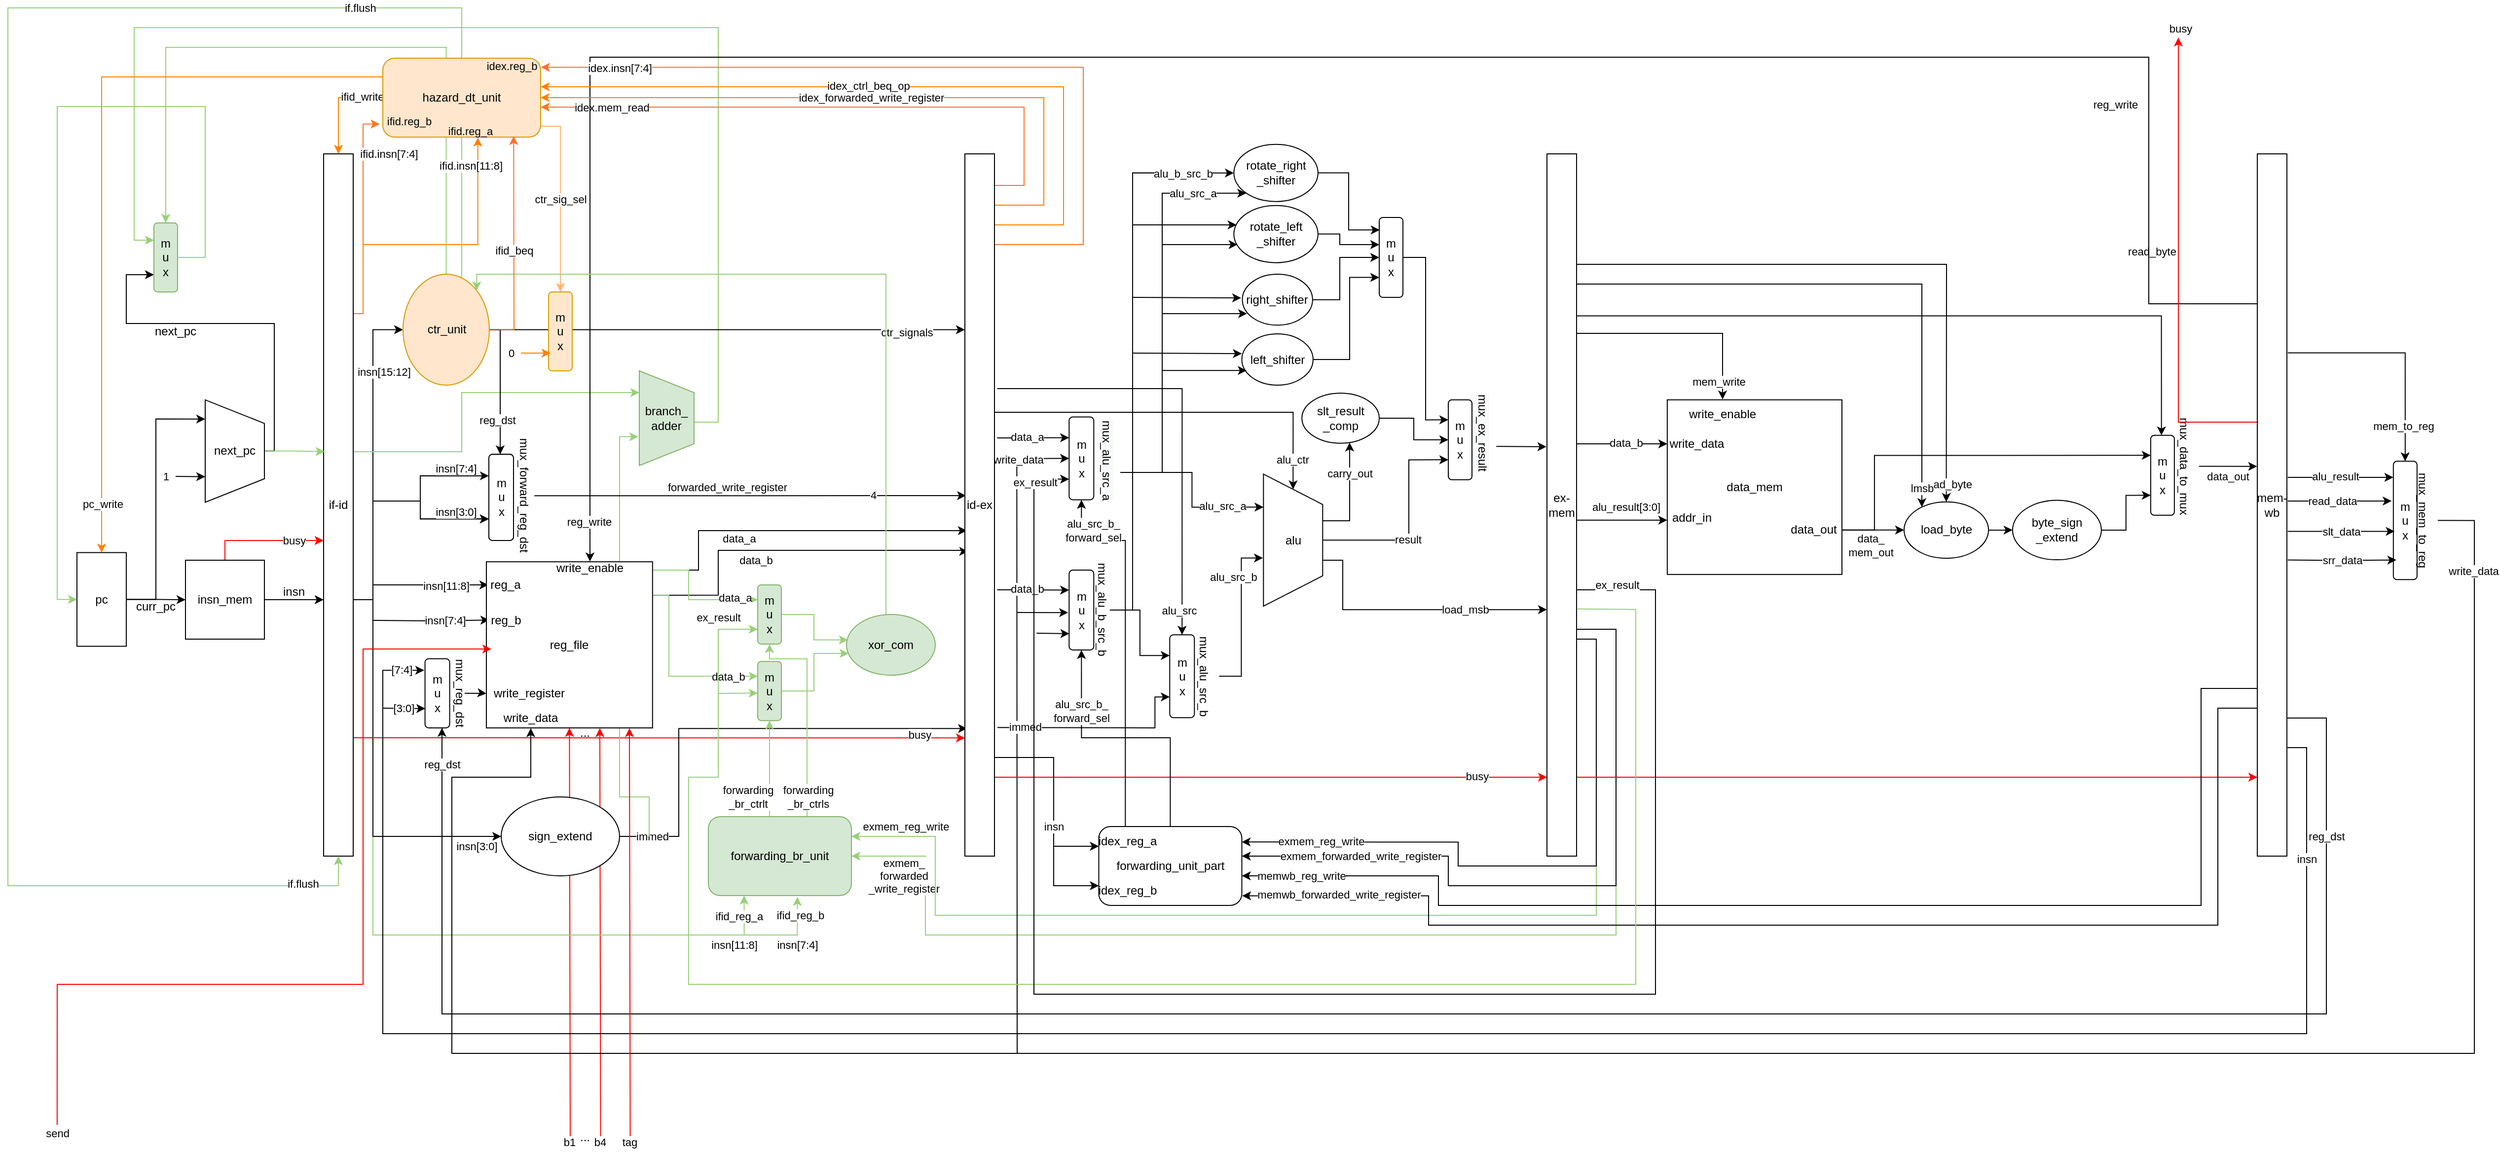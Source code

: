 <mxfile version="17.4.5" type="github">
  <diagram id="X9zZmPEaqtEekRVXDIqs" name="Page-1">
    <mxGraphModel dx="3655" dy="2621" grid="1" gridSize="10" guides="1" tooltips="1" connect="1" arrows="1" fold="1" page="1" pageScale="1" pageWidth="827" pageHeight="1169" math="0" shadow="0">
      <root>
        <mxCell id="0" />
        <mxCell id="1" parent="0" />
        <mxCell id="cfhEfqjK3iJdFm8jVArX-180" style="edgeStyle=orthogonalEdgeStyle;rounded=0;orthogonalLoop=1;jettySize=auto;html=1;" parent="1" source="rMOaj1iCE9mKYqQH6y1h-25" target="cfhEfqjK3iJdFm8jVArX-29" edge="1">
          <mxGeometry relative="1" as="geometry">
            <mxPoint x="2123.92" y="619.75" as="targetPoint" />
            <Array as="points">
              <mxPoint x="2045" y="230" />
            </Array>
            <mxPoint x="1670.92" y="499.75" as="sourcePoint" />
          </mxGeometry>
        </mxCell>
        <mxCell id="cfhEfqjK3iJdFm8jVArX-181" value="read_byte" style="edgeLabel;html=1;align=center;verticalAlign=middle;resizable=0;points=[];" parent="cfhEfqjK3iJdFm8jVArX-180" vertex="1" connectable="0">
          <mxGeometry x="0.926" y="1" relative="1" as="geometry">
            <mxPoint y="5" as="offset" />
          </mxGeometry>
        </mxCell>
        <mxCell id="yGvOkxiand3LqxDzhhp--21" style="edgeStyle=orthogonalEdgeStyle;rounded=0;orthogonalLoop=1;jettySize=auto;html=1;entryX=0.5;entryY=0;entryDx=0;entryDy=0;strokeColor=#000000;startArrow=none;exitX=0.973;exitY=0.385;exitDx=0;exitDy=0;exitPerimeter=0;" parent="1" edge="1">
          <mxGeometry relative="1" as="geometry">
            <mxPoint x="1660.03" y="276.918" as="sourcePoint" />
            <mxPoint x="2262.84" y="403.43" as="targetPoint" />
            <Array as="points">
              <mxPoint x="1660.19" y="282.18" />
              <mxPoint x="2263.19" y="282.18" />
            </Array>
          </mxGeometry>
        </mxCell>
        <mxCell id="yGvOkxiand3LqxDzhhp--22" value="read_byte" style="edgeLabel;html=1;align=center;verticalAlign=middle;resizable=0;points=[];" parent="yGvOkxiand3LqxDzhhp--21" vertex="1" connectable="0">
          <mxGeometry x="0.915" y="-1" relative="1" as="geometry">
            <mxPoint x="-9" y="-156" as="offset" />
          </mxGeometry>
        </mxCell>
        <mxCell id="FoXIpUmqEEeSf2nbtVqf-2" value="b4" style="endArrow=classic;html=1;rounded=0;entryX=0.5;entryY=1;entryDx=0;entryDy=0;strokeColor=#FF0000;" parent="1" edge="1">
          <mxGeometry x="-1" y="1" width="50" height="50" relative="1" as="geometry">
            <mxPoint x="680.79" y="1120.25" as="sourcePoint" />
            <mxPoint x="679.995" y="700.25" as="targetPoint" />
            <mxPoint as="offset" />
          </mxGeometry>
        </mxCell>
        <mxCell id="FoXIpUmqEEeSf2nbtVqf-1" value="b1" style="endArrow=classic;html=1;rounded=0;entryX=0.5;entryY=1;entryDx=0;entryDy=0;strokeColor=#FF0000;" parent="1" target="cfhEfqjK3iJdFm8jVArX-12" edge="1">
          <mxGeometry x="-1" y="1" width="50" height="50" relative="1" as="geometry">
            <mxPoint x="650" y="1120" as="sourcePoint" />
            <mxPoint x="414.33" y="1250" as="targetPoint" />
            <mxPoint as="offset" />
          </mxGeometry>
        </mxCell>
        <mxCell id="MGpwRtADwgVNTOVfMMKY-62" style="edgeStyle=orthogonalEdgeStyle;rounded=0;orthogonalLoop=1;jettySize=auto;html=1;entryX=0.622;entryY=1.017;entryDx=0;entryDy=0;entryPerimeter=0;strokeColor=#97D077;" parent="1" source="cfhEfqjK3iJdFm8jVArX-2" target="MGpwRtADwgVNTOVfMMKY-40" edge="1">
          <mxGeometry relative="1" as="geometry">
            <Array as="points">
              <mxPoint x="450" y="570" />
              <mxPoint x="450" y="910" />
              <mxPoint x="880" y="910" />
            </Array>
          </mxGeometry>
        </mxCell>
        <mxCell id="MGpwRtADwgVNTOVfMMKY-64" value="ifid_reg_b" style="edgeLabel;html=1;align=center;verticalAlign=middle;resizable=0;points=[];" parent="MGpwRtADwgVNTOVfMMKY-62" vertex="1" connectable="0">
          <mxGeometry x="0.934" y="-3" relative="1" as="geometry">
            <mxPoint y="-9" as="offset" />
          </mxGeometry>
        </mxCell>
        <mxCell id="MGpwRtADwgVNTOVfMMKY-66" value="insn[7:4]" style="edgeLabel;html=1;align=center;verticalAlign=middle;resizable=0;points=[];" parent="MGpwRtADwgVNTOVfMMKY-62" vertex="1" connectable="0">
          <mxGeometry x="0.907" y="1" relative="1" as="geometry">
            <mxPoint x="1" y="10" as="offset" />
          </mxGeometry>
        </mxCell>
        <mxCell id="MGpwRtADwgVNTOVfMMKY-61" style="edgeStyle=orthogonalEdgeStyle;rounded=0;orthogonalLoop=1;jettySize=auto;html=1;entryX=0.25;entryY=1;entryDx=0;entryDy=0;strokeColor=#97D077;" parent="1" source="cfhEfqjK3iJdFm8jVArX-2" target="MGpwRtADwgVNTOVfMMKY-40" edge="1">
          <mxGeometry relative="1" as="geometry">
            <Array as="points">
              <mxPoint x="450" y="570" />
              <mxPoint x="450" y="910" />
              <mxPoint x="826" y="910" />
            </Array>
          </mxGeometry>
        </mxCell>
        <mxCell id="MGpwRtADwgVNTOVfMMKY-63" value="ifid_reg_a" style="edgeLabel;html=1;align=center;verticalAlign=middle;resizable=0;points=[];" parent="MGpwRtADwgVNTOVfMMKY-61" vertex="1" connectable="0">
          <mxGeometry x="0.932" relative="1" as="geometry">
            <mxPoint x="-6" y="-6" as="offset" />
          </mxGeometry>
        </mxCell>
        <mxCell id="MGpwRtADwgVNTOVfMMKY-65" value="insn[11:8]" style="edgeLabel;html=1;align=center;verticalAlign=middle;resizable=0;points=[];" parent="MGpwRtADwgVNTOVfMMKY-61" vertex="1" connectable="0">
          <mxGeometry x="0.869" y="1" relative="1" as="geometry">
            <mxPoint y="11" as="offset" />
          </mxGeometry>
        </mxCell>
        <mxCell id="MGpwRtADwgVNTOVfMMKY-59" style="edgeStyle=orthogonalEdgeStyle;rounded=0;orthogonalLoop=1;jettySize=auto;html=1;strokeColor=#97D077;" parent="1" source="rMOaj1iCE9mKYqQH6y1h-25" target="MGpwRtADwgVNTOVfMMKY-40" edge="1">
          <mxGeometry relative="1" as="geometry">
            <Array as="points">
              <mxPoint x="1710" y="600" />
              <mxPoint x="1710" y="910" />
              <mxPoint x="1010" y="910" />
              <mxPoint x="1010" y="830" />
            </Array>
            <mxPoint x="1502.65" y="680" as="sourcePoint" />
          </mxGeometry>
        </mxCell>
        <mxCell id="MGpwRtADwgVNTOVfMMKY-60" value="exmem_&lt;br&gt;forwarded&lt;br&gt;_write_register" style="edgeLabel;html=1;align=center;verticalAlign=middle;resizable=0;points=[];" parent="MGpwRtADwgVNTOVfMMKY-59" vertex="1" connectable="0">
          <mxGeometry x="0.9" y="-2" relative="1" as="geometry">
            <mxPoint x="-7" y="22" as="offset" />
          </mxGeometry>
        </mxCell>
        <mxCell id="MGpwRtADwgVNTOVfMMKY-56" style="edgeStyle=orthogonalEdgeStyle;rounded=0;orthogonalLoop=1;jettySize=auto;html=1;entryX=1;entryY=0.25;entryDx=0;entryDy=0;strokeColor=#97D077;" parent="1" source="rMOaj1iCE9mKYqQH6y1h-25" target="MGpwRtADwgVNTOVfMMKY-40" edge="1">
          <mxGeometry relative="1" as="geometry">
            <mxPoint x="1503.58" y="700.09" as="sourcePoint" />
            <Array as="points">
              <mxPoint x="1690" y="610" />
              <mxPoint x="1690" y="890" />
              <mxPoint x="1020" y="890" />
              <mxPoint x="1020" y="810" />
            </Array>
          </mxGeometry>
        </mxCell>
        <mxCell id="MGpwRtADwgVNTOVfMMKY-58" value="exmem_reg_write" style="edgeLabel;html=1;align=center;verticalAlign=middle;resizable=0;points=[];" parent="MGpwRtADwgVNTOVfMMKY-56" vertex="1" connectable="0">
          <mxGeometry x="0.923" y="-2" relative="1" as="geometry">
            <mxPoint x="11" y="-8" as="offset" />
          </mxGeometry>
        </mxCell>
        <mxCell id="MGpwRtADwgVNTOVfMMKY-20" style="edgeStyle=orthogonalEdgeStyle;rounded=0;orthogonalLoop=1;jettySize=auto;html=1;entryX=0;entryY=0.25;entryDx=0;entryDy=0;strokeColor=#97D077;" parent="1" source="MGpwRtADwgVNTOVfMMKY-16" target="MGpwRtADwgVNTOVfMMKY-10" edge="1">
          <mxGeometry relative="1" as="geometry">
            <Array as="points">
              <mxPoint x="800" y="390" />
              <mxPoint x="800" y="-10" />
              <mxPoint x="208" y="-10" />
              <mxPoint x="208" y="206" />
            </Array>
          </mxGeometry>
        </mxCell>
        <mxCell id="PYuLqpD3J3IwYi2mhqxB-1" value="" style="endArrow=classic;html=1;rounded=0;entryX=0;entryY=0.5;entryDx=0;entryDy=0;" parent="1" target="cfhEfqjK3iJdFm8jVArX-14" edge="1">
          <mxGeometry width="50" height="50" relative="1" as="geometry">
            <mxPoint x="1103" y="1030" as="sourcePoint" />
            <mxPoint x="1122.65" y="362.59" as="targetPoint" />
            <Array as="points">
              <mxPoint x="1102.65" y="427" />
            </Array>
          </mxGeometry>
        </mxCell>
        <mxCell id="PYuLqpD3J3IwYi2mhqxB-2" value="write_data" style="edgeLabel;html=1;align=center;verticalAlign=middle;resizable=0;points=[];" parent="PYuLqpD3J3IwYi2mhqxB-1" vertex="1" connectable="0">
          <mxGeometry x="0.843" y="-1" relative="1" as="geometry">
            <mxPoint as="offset" />
          </mxGeometry>
        </mxCell>
        <mxCell id="cfhEfqjK3iJdFm8jVArX-40" style="edgeStyle=orthogonalEdgeStyle;rounded=0;orthogonalLoop=1;jettySize=auto;html=1;" parent="1" source="cfhEfqjK3iJdFm8jVArX-1" edge="1">
          <mxGeometry relative="1" as="geometry">
            <mxPoint x="400" y="570" as="targetPoint" />
            <Array as="points">
              <mxPoint x="400" y="570" />
            </Array>
          </mxGeometry>
        </mxCell>
        <mxCell id="FoXIpUmqEEeSf2nbtVqf-7" style="edgeStyle=orthogonalEdgeStyle;rounded=0;orthogonalLoop=1;jettySize=auto;html=1;strokeColor=#FF0000;" parent="1" source="cfhEfqjK3iJdFm8jVArX-1" target="cfhEfqjK3iJdFm8jVArX-2" edge="1">
          <mxGeometry relative="1" as="geometry">
            <Array as="points">
              <mxPoint x="300" y="510" />
            </Array>
          </mxGeometry>
        </mxCell>
        <mxCell id="FoXIpUmqEEeSf2nbtVqf-8" value="busy" style="edgeLabel;html=1;align=center;verticalAlign=middle;resizable=0;points=[];" parent="FoXIpUmqEEeSf2nbtVqf-7" vertex="1" connectable="0">
          <mxGeometry x="0.685" relative="1" as="geometry">
            <mxPoint x="-11" as="offset" />
          </mxGeometry>
        </mxCell>
        <mxCell id="cfhEfqjK3iJdFm8jVArX-1" value="insn_mem" style="whiteSpace=wrap;html=1;aspect=fixed;" parent="1" vertex="1">
          <mxGeometry x="260" y="530" width="80" height="80" as="geometry" />
        </mxCell>
        <mxCell id="cfhEfqjK3iJdFm8jVArX-44" style="edgeStyle=orthogonalEdgeStyle;rounded=0;orthogonalLoop=1;jettySize=auto;html=1;entryX=0;entryY=0.5;entryDx=0;entryDy=0;" parent="1" source="cfhEfqjK3iJdFm8jVArX-2" target="cfhEfqjK3iJdFm8jVArX-6" edge="1">
          <mxGeometry relative="1" as="geometry">
            <Array as="points">
              <mxPoint x="450" y="570" />
              <mxPoint x="450" y="810" />
            </Array>
          </mxGeometry>
        </mxCell>
        <mxCell id="cfhEfqjK3iJdFm8jVArX-45" value="insn[3:0]" style="edgeLabel;html=1;align=center;verticalAlign=middle;resizable=0;points=[];" parent="cfhEfqjK3iJdFm8jVArX-44" vertex="1" connectable="0">
          <mxGeometry x="0.694" relative="1" as="geometry">
            <mxPoint x="34" y="10" as="offset" />
          </mxGeometry>
        </mxCell>
        <mxCell id="cfhEfqjK3iJdFm8jVArX-46" style="edgeStyle=orthogonalEdgeStyle;rounded=0;orthogonalLoop=1;jettySize=auto;html=1;entryX=0;entryY=0.5;entryDx=0;entryDy=0;" parent="1" source="cfhEfqjK3iJdFm8jVArX-2" target="cfhEfqjK3iJdFm8jVArX-7" edge="1">
          <mxGeometry relative="1" as="geometry">
            <Array as="points">
              <mxPoint x="450" y="570" />
              <mxPoint x="450" y="296" />
            </Array>
          </mxGeometry>
        </mxCell>
        <mxCell id="cfhEfqjK3iJdFm8jVArX-47" value="insn[15:12]" style="edgeLabel;html=1;align=center;verticalAlign=middle;resizable=0;points=[];" parent="cfhEfqjK3iJdFm8jVArX-46" vertex="1" connectable="0">
          <mxGeometry x="0.827" relative="1" as="geometry">
            <mxPoint x="8" y="42" as="offset" />
          </mxGeometry>
        </mxCell>
        <mxCell id="cfhEfqjK3iJdFm8jVArX-48" style="edgeStyle=orthogonalEdgeStyle;rounded=0;orthogonalLoop=1;jettySize=auto;html=1;entryX=0;entryY=0.25;entryDx=0;entryDy=0;" parent="1" target="cfhEfqjK3iJdFm8jVArX-8" edge="1">
          <mxGeometry relative="1" as="geometry">
            <mxPoint x="450" y="470" as="sourcePoint" />
            <Array as="points">
              <mxPoint x="498" y="470" />
              <mxPoint x="498" y="444" />
            </Array>
          </mxGeometry>
        </mxCell>
        <mxCell id="cfhEfqjK3iJdFm8jVArX-51" value="insn[7:4]" style="edgeLabel;html=1;align=center;verticalAlign=middle;resizable=0;points=[];" parent="cfhEfqjK3iJdFm8jVArX-48" vertex="1" connectable="0">
          <mxGeometry x="0.612" y="1" relative="1" as="geometry">
            <mxPoint x="-6" y="-7" as="offset" />
          </mxGeometry>
        </mxCell>
        <mxCell id="cfhEfqjK3iJdFm8jVArX-49" style="edgeStyle=orthogonalEdgeStyle;rounded=0;orthogonalLoop=1;jettySize=auto;html=1;entryX=0;entryY=0.75;entryDx=0;entryDy=0;" parent="1" target="cfhEfqjK3iJdFm8jVArX-8" edge="1">
          <mxGeometry relative="1" as="geometry">
            <mxPoint x="440" y="570" as="sourcePoint" />
            <Array as="points">
              <mxPoint x="450" y="570" />
              <mxPoint x="450" y="470" />
              <mxPoint x="498" y="470" />
              <mxPoint x="498" y="488" />
            </Array>
          </mxGeometry>
        </mxCell>
        <mxCell id="cfhEfqjK3iJdFm8jVArX-52" value="insn[3:0]" style="edgeLabel;html=1;align=center;verticalAlign=middle;resizable=0;points=[];" parent="cfhEfqjK3iJdFm8jVArX-49" vertex="1" connectable="0">
          <mxGeometry x="0.473" y="3" relative="1" as="geometry">
            <mxPoint x="31" y="-4" as="offset" />
          </mxGeometry>
        </mxCell>
        <mxCell id="cfhEfqjK3iJdFm8jVArX-54" style="edgeStyle=orthogonalEdgeStyle;rounded=0;orthogonalLoop=1;jettySize=auto;html=1;" parent="1" target="cfhEfqjK3iJdFm8jVArX-60" edge="1">
          <mxGeometry relative="1" as="geometry">
            <mxPoint x="450" y="570" as="sourcePoint" />
            <Array as="points">
              <mxPoint x="450" y="555" />
            </Array>
          </mxGeometry>
        </mxCell>
        <mxCell id="cfhEfqjK3iJdFm8jVArX-58" value="insn[11:8]" style="edgeLabel;html=1;align=center;verticalAlign=middle;resizable=0;points=[];" parent="cfhEfqjK3iJdFm8jVArX-54" vertex="1" connectable="0">
          <mxGeometry x="0.341" y="-1" relative="1" as="geometry">
            <mxPoint as="offset" />
          </mxGeometry>
        </mxCell>
        <mxCell id="cfhEfqjK3iJdFm8jVArX-57" style="edgeStyle=orthogonalEdgeStyle;rounded=0;orthogonalLoop=1;jettySize=auto;html=1;" parent="1" target="cfhEfqjK3iJdFm8jVArX-61" edge="1">
          <mxGeometry relative="1" as="geometry">
            <mxPoint x="450" y="591" as="sourcePoint" />
            <Array as="points" />
          </mxGeometry>
        </mxCell>
        <mxCell id="cfhEfqjK3iJdFm8jVArX-59" value="insn[7:4]" style="edgeLabel;html=1;align=center;verticalAlign=middle;resizable=0;points=[];" parent="cfhEfqjK3iJdFm8jVArX-57" vertex="1" connectable="0">
          <mxGeometry x="0.245" relative="1" as="geometry">
            <mxPoint as="offset" />
          </mxGeometry>
        </mxCell>
        <mxCell id="yGvOkxiand3LqxDzhhp--10" style="edgeStyle=orthogonalEdgeStyle;rounded=0;orthogonalLoop=1;jettySize=auto;html=1;entryX=-0.02;entryY=0.834;entryDx=0;entryDy=0;strokeColor=#FF711F;entryPerimeter=0;" parent="1" source="cfhEfqjK3iJdFm8jVArX-2" target="yGvOkxiand3LqxDzhhp--1" edge="1">
          <mxGeometry relative="1" as="geometry">
            <Array as="points">
              <mxPoint x="440" y="280" />
              <mxPoint x="440" y="88" />
            </Array>
          </mxGeometry>
        </mxCell>
        <mxCell id="yGvOkxiand3LqxDzhhp--11" value="ifid.insn[7:4]" style="edgeLabel;html=1;align=center;verticalAlign=middle;resizable=0;points=[];" parent="yGvOkxiand3LqxDzhhp--10" vertex="1" connectable="0">
          <mxGeometry x="0.517" relative="1" as="geometry">
            <mxPoint x="26" y="-6" as="offset" />
          </mxGeometry>
        </mxCell>
        <mxCell id="1z0MUqi8JcwUg6FFa3D3-2" style="edgeStyle=orthogonalEdgeStyle;rounded=0;orthogonalLoop=1;jettySize=auto;html=1;entryX=0.602;entryY=1.007;entryDx=0;entryDy=0;entryPerimeter=0;strokeColor=#FF8000;exitX=0.886;exitY=0.026;exitDx=0;exitDy=0;exitPerimeter=0;" parent="1" source="cfhEfqjK3iJdFm8jVArX-2" target="yGvOkxiand3LqxDzhhp--1" edge="1">
          <mxGeometry relative="1" as="geometry">
            <Array as="points">
              <mxPoint x="430" y="282" />
              <mxPoint x="430" y="280" />
              <mxPoint x="440" y="280" />
              <mxPoint x="440" y="210" />
              <mxPoint x="556" y="210" />
            </Array>
          </mxGeometry>
        </mxCell>
        <mxCell id="MGpwRtADwgVNTOVfMMKY-17" style="edgeStyle=orthogonalEdgeStyle;rounded=0;orthogonalLoop=1;jettySize=auto;html=1;strokeColor=#97D077;" parent="1" source="cfhEfqjK3iJdFm8jVArX-2" target="MGpwRtADwgVNTOVfMMKY-16" edge="1">
          <mxGeometry relative="1" as="geometry">
            <Array as="points">
              <mxPoint x="540" y="420" />
              <mxPoint x="540" y="360" />
            </Array>
          </mxGeometry>
        </mxCell>
        <mxCell id="FoXIpUmqEEeSf2nbtVqf-9" style="edgeStyle=orthogonalEdgeStyle;rounded=0;orthogonalLoop=1;jettySize=auto;html=1;entryX=-0.088;entryY=0.959;entryDx=0;entryDy=0;entryPerimeter=0;strokeColor=#FF0000;" parent="1" source="cfhEfqjK3iJdFm8jVArX-2" edge="1">
          <mxGeometry relative="1" as="geometry">
            <Array as="points">
              <mxPoint x="490" y="710" />
              <mxPoint x="490" y="710" />
            </Array>
            <mxPoint x="1050.01" y="710.167" as="targetPoint" />
          </mxGeometry>
        </mxCell>
        <mxCell id="cfhEfqjK3iJdFm8jVArX-2" value="if-id" style="rounded=0;whiteSpace=wrap;html=1;" parent="1" vertex="1">
          <mxGeometry x="400" y="118.0" width="30" height="712" as="geometry" />
        </mxCell>
        <mxCell id="cfhEfqjK3iJdFm8jVArX-35" style="edgeStyle=orthogonalEdgeStyle;rounded=0;orthogonalLoop=1;jettySize=auto;html=1;entryX=0;entryY=0.5;entryDx=0;entryDy=0;" parent="1" source="cfhEfqjK3iJdFm8jVArX-4" target="cfhEfqjK3iJdFm8jVArX-1" edge="1">
          <mxGeometry relative="1" as="geometry" />
        </mxCell>
        <mxCell id="cfhEfqjK3iJdFm8jVArX-37" style="edgeStyle=orthogonalEdgeStyle;rounded=0;orthogonalLoop=1;jettySize=auto;html=1;entryX=0.187;entryY=1;entryDx=0;entryDy=0;entryPerimeter=0;" parent="1" source="cfhEfqjK3iJdFm8jVArX-4" target="cfhEfqjK3iJdFm8jVArX-21" edge="1">
          <mxGeometry relative="1" as="geometry">
            <Array as="points">
              <mxPoint x="230" y="570" />
              <mxPoint x="230" y="387" />
            </Array>
          </mxGeometry>
        </mxCell>
        <mxCell id="cfhEfqjK3iJdFm8jVArX-4" value="pc" style="rounded=0;whiteSpace=wrap;html=1;" parent="1" vertex="1">
          <mxGeometry x="150" y="522.25" width="50" height="95" as="geometry" />
        </mxCell>
        <mxCell id="cfhEfqjK3iJdFm8jVArX-87" style="edgeStyle=orthogonalEdgeStyle;rounded=0;orthogonalLoop=1;jettySize=auto;html=1;entryX=-0.015;entryY=0.939;entryDx=0;entryDy=0;entryPerimeter=0;" parent="1" source="cfhEfqjK3iJdFm8jVArX-6" edge="1">
          <mxGeometry relative="1" as="geometry">
            <Array as="points">
              <mxPoint x="760" y="810" />
              <mxPoint x="760" y="701" />
            </Array>
            <mxPoint x="1052.2" y="700.57" as="targetPoint" />
          </mxGeometry>
        </mxCell>
        <mxCell id="cfhEfqjK3iJdFm8jVArX-88" value="immed" style="edgeLabel;html=1;align=center;verticalAlign=middle;resizable=0;points=[];" parent="cfhEfqjK3iJdFm8jVArX-87" vertex="1" connectable="0">
          <mxGeometry x="-0.615" y="2" relative="1" as="geometry">
            <mxPoint x="-25" y="29" as="offset" />
          </mxGeometry>
        </mxCell>
        <mxCell id="FoXIpUmqEEeSf2nbtVqf-10" value="busy" style="edgeLabel;html=1;align=center;verticalAlign=middle;resizable=0;points=[];" parent="cfhEfqjK3iJdFm8jVArX-87" vertex="1" connectable="0">
          <mxGeometry x="0.791" y="-6" relative="1" as="geometry">
            <mxPoint as="offset" />
          </mxGeometry>
        </mxCell>
        <mxCell id="MGpwRtADwgVNTOVfMMKY-19" style="edgeStyle=orthogonalEdgeStyle;rounded=0;orthogonalLoop=1;jettySize=auto;html=1;entryX=0.696;entryY=1.018;entryDx=0;entryDy=0;entryPerimeter=0;strokeColor=#97D077;" parent="1" target="MGpwRtADwgVNTOVfMMKY-16" edge="1">
          <mxGeometry relative="1" as="geometry">
            <mxPoint x="730" y="810" as="sourcePoint" />
            <Array as="points">
              <mxPoint x="730" y="810" />
              <mxPoint x="730" y="770" />
              <mxPoint x="700" y="770" />
              <mxPoint x="700" y="405" />
            </Array>
          </mxGeometry>
        </mxCell>
        <mxCell id="cfhEfqjK3iJdFm8jVArX-6" value="sign_extend" style="ellipse;whiteSpace=wrap;html=1;" parent="1" vertex="1">
          <mxGeometry x="580" y="770" width="120" height="80" as="geometry" />
        </mxCell>
        <mxCell id="cfhEfqjK3iJdFm8jVArX-62" style="edgeStyle=orthogonalEdgeStyle;rounded=0;orthogonalLoop=1;jettySize=auto;html=1;" parent="1" source="cfhEfqjK3iJdFm8jVArX-7" target="cfhEfqjK3iJdFm8jVArX-8" edge="1">
          <mxGeometry relative="1" as="geometry">
            <Array as="points">
              <mxPoint x="579" y="296" />
            </Array>
          </mxGeometry>
        </mxCell>
        <mxCell id="cfhEfqjK3iJdFm8jVArX-63" value="reg_dst" style="edgeLabel;html=1;align=center;verticalAlign=middle;resizable=0;points=[];" parent="cfhEfqjK3iJdFm8jVArX-62" vertex="1" connectable="0">
          <mxGeometry x="0.485" y="-3" relative="1" as="geometry">
            <mxPoint as="offset" />
          </mxGeometry>
        </mxCell>
        <mxCell id="MGpwRtADwgVNTOVfMMKY-11" style="edgeStyle=orthogonalEdgeStyle;rounded=0;orthogonalLoop=1;jettySize=auto;html=1;entryX=0.5;entryY=0;entryDx=0;entryDy=0;strokeColor=#97D077;" parent="1" source="cfhEfqjK3iJdFm8jVArX-7" target="MGpwRtADwgVNTOVfMMKY-10" edge="1">
          <mxGeometry relative="1" as="geometry">
            <Array as="points">
              <mxPoint x="524" y="10" />
              <mxPoint x="240" y="10" />
            </Array>
          </mxGeometry>
        </mxCell>
        <mxCell id="MGpwRtADwgVNTOVfMMKY-12" value="if.flush" style="edgeStyle=orthogonalEdgeStyle;rounded=0;orthogonalLoop=1;jettySize=auto;html=1;entryX=0.5;entryY=1;entryDx=0;entryDy=0;strokeColor=#97D077;" parent="1" source="cfhEfqjK3iJdFm8jVArX-7" target="cfhEfqjK3iJdFm8jVArX-2" edge="1">
          <mxGeometry x="-0.621" relative="1" as="geometry">
            <Array as="points">
              <mxPoint x="540" y="-30" />
              <mxPoint x="80" y="-30" />
              <mxPoint x="80" y="860" />
              <mxPoint x="415" y="860" />
            </Array>
            <mxPoint as="offset" />
          </mxGeometry>
        </mxCell>
        <mxCell id="MGpwRtADwgVNTOVfMMKY-13" value="if.flush" style="edgeLabel;html=1;align=center;verticalAlign=middle;resizable=0;points=[];" parent="MGpwRtADwgVNTOVfMMKY-12" vertex="1" connectable="0">
          <mxGeometry x="0.934" y="2" relative="1" as="geometry">
            <mxPoint as="offset" />
          </mxGeometry>
        </mxCell>
        <mxCell id="rMOaj1iCE9mKYqQH6y1h-27" style="edgeStyle=orthogonalEdgeStyle;rounded=0;orthogonalLoop=1;jettySize=auto;html=1;" edge="1" parent="1" source="cfhEfqjK3iJdFm8jVArX-7" target="rMOaj1iCE9mKYqQH6y1h-58">
          <mxGeometry relative="1" as="geometry">
            <mxPoint x="950" y="296.25" as="targetPoint" />
            <Array as="points">
              <mxPoint x="950" y="296" />
              <mxPoint x="950" y="296" />
            </Array>
          </mxGeometry>
        </mxCell>
        <mxCell id="rMOaj1iCE9mKYqQH6y1h-28" value="ctr_signals" style="edgeLabel;html=1;align=center;verticalAlign=middle;resizable=0;points=[];" vertex="1" connectable="0" parent="rMOaj1iCE9mKYqQH6y1h-27">
          <mxGeometry x="0.753" y="-2" relative="1" as="geometry">
            <mxPoint as="offset" />
          </mxGeometry>
        </mxCell>
        <mxCell id="cfhEfqjK3iJdFm8jVArX-7" value="ctr_unit" style="ellipse;whiteSpace=wrap;html=1;rotation=0;fillColor=#ffe6cc;strokeColor=#d79b00;" parent="1" vertex="1">
          <mxGeometry x="480.5" y="240" width="87.5" height="112.5" as="geometry" />
        </mxCell>
        <mxCell id="cfhEfqjK3iJdFm8jVArX-8" value="m&lt;br&gt;u&lt;br&gt;x" style="rounded=1;whiteSpace=wrap;html=1;" parent="1" vertex="1">
          <mxGeometry x="567.5" y="422.59" width="25" height="87.41" as="geometry" />
        </mxCell>
        <mxCell id="cfhEfqjK3iJdFm8jVArX-227" style="edgeStyle=orthogonalEdgeStyle;rounded=0;orthogonalLoop=1;jettySize=auto;html=1;" parent="1" source="cfhEfqjK3iJdFm8jVArX-9" target="cfhEfqjK3iJdFm8jVArX-226" edge="1">
          <mxGeometry relative="1" as="geometry" />
        </mxCell>
        <mxCell id="cfhEfqjK3iJdFm8jVArX-9" value="mux_reg_dst" style="text;html=1;strokeColor=none;fillColor=none;align=center;verticalAlign=middle;whiteSpace=wrap;rounded=0;rotation=90;" parent="1" vertex="1">
          <mxGeometry x="508" y="659.96" width="60" height="9.92" as="geometry" />
        </mxCell>
        <mxCell id="cfhEfqjK3iJdFm8jVArX-10" value="m&lt;br&gt;u&lt;br&gt;x" style="rounded=1;whiteSpace=wrap;html=1;" parent="1" vertex="1">
          <mxGeometry x="502.79" y="629.84" width="25" height="70.16" as="geometry" />
        </mxCell>
        <mxCell id="cfhEfqjK3iJdFm8jVArX-83" style="edgeStyle=orthogonalEdgeStyle;rounded=0;orthogonalLoop=1;jettySize=auto;html=1;" parent="1" edge="1">
          <mxGeometry relative="1" as="geometry">
            <Array as="points">
              <mxPoint x="733" y="540" />
              <mxPoint x="780" y="540" />
              <mxPoint x="780" y="500" />
            </Array>
            <mxPoint x="730" y="540" as="sourcePoint" />
            <mxPoint x="1052" y="500" as="targetPoint" />
          </mxGeometry>
        </mxCell>
        <mxCell id="cfhEfqjK3iJdFm8jVArX-84" value="data_a" style="edgeLabel;html=1;align=center;verticalAlign=middle;resizable=0;points=[];" parent="cfhEfqjK3iJdFm8jVArX-83" vertex="1" connectable="0">
          <mxGeometry x="0.188" y="-1" relative="1" as="geometry">
            <mxPoint x="-84" y="7" as="offset" />
          </mxGeometry>
        </mxCell>
        <mxCell id="cfhEfqjK3iJdFm8jVArX-85" style="edgeStyle=orthogonalEdgeStyle;rounded=0;orthogonalLoop=1;jettySize=auto;html=1;exitX=1;exitY=0.201;exitDx=0;exitDy=0;exitPerimeter=0;entryX=0.023;entryY=0.565;entryDx=0;entryDy=0;entryPerimeter=0;" parent="1" source="cfhEfqjK3iJdFm8jVArX-12" edge="1">
          <mxGeometry relative="1" as="geometry">
            <Array as="points">
              <mxPoint x="800" y="565" />
              <mxPoint x="800" y="520" />
              <mxPoint x="1052" y="520" />
              <mxPoint x="1052" y="521" />
            </Array>
            <mxPoint x="1053.34" y="521.11" as="targetPoint" />
          </mxGeometry>
        </mxCell>
        <mxCell id="cfhEfqjK3iJdFm8jVArX-86" value="data_b" style="edgeLabel;html=1;align=center;verticalAlign=middle;resizable=0;points=[];" parent="cfhEfqjK3iJdFm8jVArX-85" vertex="1" connectable="0">
          <mxGeometry x="0.161" y="-1" relative="1" as="geometry">
            <mxPoint x="-63" y="9" as="offset" />
          </mxGeometry>
        </mxCell>
        <mxCell id="MGpwRtADwgVNTOVfMMKY-38" style="edgeStyle=orthogonalEdgeStyle;rounded=0;orthogonalLoop=1;jettySize=auto;html=1;entryX=0;entryY=0.25;entryDx=0;entryDy=0;strokeColor=#97D077;exitX=1.001;exitY=0.202;exitDx=0;exitDy=0;exitPerimeter=0;" parent="1" source="cfhEfqjK3iJdFm8jVArX-12" target="MGpwRtADwgVNTOVfMMKY-26" edge="1">
          <mxGeometry relative="1" as="geometry">
            <Array as="points">
              <mxPoint x="750" y="566" />
              <mxPoint x="750" y="648" />
            </Array>
          </mxGeometry>
        </mxCell>
        <mxCell id="MGpwRtADwgVNTOVfMMKY-50" value="data_b" style="edgeLabel;html=1;align=center;verticalAlign=middle;resizable=0;points=[];" parent="MGpwRtADwgVNTOVfMMKY-38" vertex="1" connectable="0">
          <mxGeometry x="0.689" y="1" relative="1" as="geometry">
            <mxPoint x="-1" y="1" as="offset" />
          </mxGeometry>
        </mxCell>
        <mxCell id="MGpwRtADwgVNTOVfMMKY-39" style="edgeStyle=orthogonalEdgeStyle;rounded=0;orthogonalLoop=1;jettySize=auto;html=1;entryX=0;entryY=0.25;entryDx=0;entryDy=0;strokeColor=#97D077;" parent="1" source="cfhEfqjK3iJdFm8jVArX-12" target="MGpwRtADwgVNTOVfMMKY-25" edge="1">
          <mxGeometry relative="1" as="geometry">
            <Array as="points">
              <mxPoint x="770" y="540" />
              <mxPoint x="770" y="570" />
            </Array>
          </mxGeometry>
        </mxCell>
        <mxCell id="MGpwRtADwgVNTOVfMMKY-49" value="data_a" style="edgeLabel;html=1;align=center;verticalAlign=middle;resizable=0;points=[];" parent="MGpwRtADwgVNTOVfMMKY-39" vertex="1" connectable="0">
          <mxGeometry x="0.66" y="2" relative="1" as="geometry">
            <mxPoint as="offset" />
          </mxGeometry>
        </mxCell>
        <mxCell id="cfhEfqjK3iJdFm8jVArX-12" value="reg_file" style="whiteSpace=wrap;html=1;aspect=fixed;" parent="1" vertex="1">
          <mxGeometry x="565" y="531.59" width="168.41" height="168.41" as="geometry" />
        </mxCell>
        <mxCell id="cfhEfqjK3iJdFm8jVArX-97" style="edgeStyle=orthogonalEdgeStyle;rounded=0;orthogonalLoop=1;jettySize=auto;html=1;entryX=0;entryY=0.25;entryDx=0;entryDy=0;" parent="1" target="cfhEfqjK3iJdFm8jVArX-14" edge="1">
          <mxGeometry relative="1" as="geometry">
            <Array as="points">
              <mxPoint x="1102.65" y="406" />
              <mxPoint x="1102.65" y="406" />
            </Array>
            <mxPoint x="1082.65" y="406" as="sourcePoint" />
          </mxGeometry>
        </mxCell>
        <mxCell id="cfhEfqjK3iJdFm8jVArX-98" value="data_a" style="edgeLabel;html=1;align=center;verticalAlign=middle;resizable=0;points=[];" parent="cfhEfqjK3iJdFm8jVArX-97" vertex="1" connectable="0">
          <mxGeometry x="0.161" y="3" relative="1" as="geometry">
            <mxPoint x="-12" y="2" as="offset" />
          </mxGeometry>
        </mxCell>
        <mxCell id="cfhEfqjK3iJdFm8jVArX-99" style="edgeStyle=orthogonalEdgeStyle;rounded=0;orthogonalLoop=1;jettySize=auto;html=1;entryX=0;entryY=0.25;entryDx=0;entryDy=0;" parent="1" target="cfhEfqjK3iJdFm8jVArX-18" edge="1">
          <mxGeometry relative="1" as="geometry">
            <Array as="points">
              <mxPoint x="1102.65" y="560" />
              <mxPoint x="1102.65" y="560" />
            </Array>
            <mxPoint x="1082.65" y="560" as="sourcePoint" />
          </mxGeometry>
        </mxCell>
        <mxCell id="cfhEfqjK3iJdFm8jVArX-100" value="data_b" style="edgeLabel;html=1;align=center;verticalAlign=middle;resizable=0;points=[];" parent="cfhEfqjK3iJdFm8jVArX-99" vertex="1" connectable="0">
          <mxGeometry x="0.158" relative="1" as="geometry">
            <mxPoint x="-12" y="-1" as="offset" />
          </mxGeometry>
        </mxCell>
        <mxCell id="cfhEfqjK3iJdFm8jVArX-101" style="edgeStyle=orthogonalEdgeStyle;rounded=0;orthogonalLoop=1;jettySize=auto;html=1;entryX=0;entryY=0.75;entryDx=0;entryDy=0;exitX=1.012;exitY=0.937;exitDx=0;exitDy=0;exitPerimeter=0;" parent="1" target="cfhEfqjK3iJdFm8jVArX-17" edge="1">
          <mxGeometry relative="1" as="geometry">
            <Array as="points">
              <mxPoint x="1085.65" y="700" />
              <mxPoint x="1242.65" y="700" />
              <mxPoint x="1242.65" y="669" />
            </Array>
            <mxPoint x="1083.01" y="699.61" as="sourcePoint" />
          </mxGeometry>
        </mxCell>
        <mxCell id="cfhEfqjK3iJdFm8jVArX-102" value="immed" style="edgeLabel;html=1;align=center;verticalAlign=middle;resizable=0;points=[];" parent="cfhEfqjK3iJdFm8jVArX-101" vertex="1" connectable="0">
          <mxGeometry x="-0.735" y="1" relative="1" as="geometry">
            <mxPoint as="offset" />
          </mxGeometry>
        </mxCell>
        <mxCell id="cfhEfqjK3iJdFm8jVArX-132" style="edgeStyle=orthogonalEdgeStyle;rounded=0;orthogonalLoop=1;jettySize=auto;html=1;entryX=1;entryY=0.5;entryDx=0;entryDy=0;" parent="1" source="rMOaj1iCE9mKYqQH6y1h-58" target="cfhEfqjK3iJdFm8jVArX-20" edge="1">
          <mxGeometry relative="1" as="geometry">
            <Array as="points">
              <mxPoint x="1383" y="380" />
            </Array>
            <mxPoint x="1082.65" y="370" as="sourcePoint" />
          </mxGeometry>
        </mxCell>
        <mxCell id="cfhEfqjK3iJdFm8jVArX-133" value="alu_ctr" style="edgeLabel;html=1;align=center;verticalAlign=middle;resizable=0;points=[];" parent="cfhEfqjK3iJdFm8jVArX-132" vertex="1" connectable="0">
          <mxGeometry x="0.837" y="-1" relative="1" as="geometry">
            <mxPoint as="offset" />
          </mxGeometry>
        </mxCell>
        <mxCell id="yGvOkxiand3LqxDzhhp--4" style="edgeStyle=orthogonalEdgeStyle;rounded=0;orthogonalLoop=1;jettySize=auto;html=1;entryX=1.001;entryY=0.62;entryDx=0;entryDy=0;strokeColor=#FF711F;entryPerimeter=0;" parent="1" source="rMOaj1iCE9mKYqQH6y1h-58" target="yGvOkxiand3LqxDzhhp--1" edge="1">
          <mxGeometry relative="1" as="geometry">
            <Array as="points">
              <mxPoint x="1110" y="150" />
              <mxPoint x="1110" y="71" />
            </Array>
            <mxPoint x="1110" y="150" as="sourcePoint" />
          </mxGeometry>
        </mxCell>
        <mxCell id="yGvOkxiand3LqxDzhhp--5" value="idex.mem_read" style="edgeLabel;html=1;align=center;verticalAlign=middle;resizable=0;points=[];" parent="yGvOkxiand3LqxDzhhp--4" vertex="1" connectable="0">
          <mxGeometry x="0.869" y="1" relative="1" as="geometry">
            <mxPoint x="32" y="-1" as="offset" />
          </mxGeometry>
        </mxCell>
        <mxCell id="yGvOkxiand3LqxDzhhp--19" style="edgeStyle=orthogonalEdgeStyle;rounded=0;orthogonalLoop=1;jettySize=auto;html=1;entryX=0.5;entryY=0;entryDx=0;entryDy=0;strokeColor=#000000;" parent="1" target="cfhEfqjK3iJdFm8jVArX-17" edge="1">
          <mxGeometry relative="1" as="geometry">
            <mxPoint x="1082.65" y="356" as="sourcePoint" />
            <mxPoint x="1270.15" y="601.59" as="targetPoint" />
            <Array as="points">
              <mxPoint x="1270.65" y="356" />
            </Array>
          </mxGeometry>
        </mxCell>
        <mxCell id="yGvOkxiand3LqxDzhhp--20" value="alu_src" style="edgeLabel;html=1;align=center;verticalAlign=middle;resizable=0;points=[];" parent="yGvOkxiand3LqxDzhhp--19" vertex="1" connectable="0">
          <mxGeometry x="0.884" y="-3" relative="1" as="geometry">
            <mxPoint as="offset" />
          </mxGeometry>
        </mxCell>
        <mxCell id="FoXIpUmqEEeSf2nbtVqf-12" style="edgeStyle=orthogonalEdgeStyle;rounded=0;orthogonalLoop=1;jettySize=auto;html=1;strokeColor=#FF0000;" parent="1" source="rMOaj1iCE9mKYqQH6y1h-58" target="rMOaj1iCE9mKYqQH6y1h-25" edge="1">
          <mxGeometry relative="1" as="geometry">
            <Array as="points">
              <mxPoint x="1260" y="750" />
              <mxPoint x="1260" y="750" />
            </Array>
            <mxPoint x="1082.65" y="709.167" as="sourcePoint" />
            <mxPoint x="1472.47" y="709.207" as="targetPoint" />
          </mxGeometry>
        </mxCell>
        <mxCell id="FoXIpUmqEEeSf2nbtVqf-16" value="busy" style="edgeLabel;html=1;align=center;verticalAlign=middle;resizable=0;points=[];" parent="FoXIpUmqEEeSf2nbtVqf-12" vertex="1" connectable="0">
          <mxGeometry x="0.745" y="1" relative="1" as="geometry">
            <mxPoint as="offset" />
          </mxGeometry>
        </mxCell>
        <mxCell id="cfhEfqjK3iJdFm8jVArX-14" value="m&lt;br&gt;u&lt;br&gt;x" style="rounded=1;whiteSpace=wrap;html=1;" parent="1" vertex="1">
          <mxGeometry x="1155.65" y="384.75" width="25" height="84" as="geometry" />
        </mxCell>
        <mxCell id="cfhEfqjK3iJdFm8jVArX-104" style="edgeStyle=orthogonalEdgeStyle;rounded=0;orthogonalLoop=1;jettySize=auto;html=1;entryX=0.635;entryY=1.009;entryDx=0;entryDy=0;entryPerimeter=0;" parent="1" source="cfhEfqjK3iJdFm8jVArX-15" target="cfhEfqjK3iJdFm8jVArX-20" edge="1">
          <mxGeometry relative="1" as="geometry" />
        </mxCell>
        <mxCell id="cfhEfqjK3iJdFm8jVArX-108" value="alu_src_b" style="edgeLabel;html=1;align=center;verticalAlign=middle;resizable=0;points=[];" parent="cfhEfqjK3iJdFm8jVArX-104" vertex="1" connectable="0">
          <mxGeometry x="0.154" relative="1" as="geometry">
            <mxPoint x="-8" y="-28" as="offset" />
          </mxGeometry>
        </mxCell>
        <mxCell id="cfhEfqjK3iJdFm8jVArX-15" value="mux_alu_src_b" style="text;html=1;strokeColor=none;fillColor=none;align=center;verticalAlign=middle;whiteSpace=wrap;rounded=0;rotation=90;" parent="1" vertex="1">
          <mxGeometry x="1262.65" y="632.59" width="60" height="30" as="geometry" />
        </mxCell>
        <mxCell id="cfhEfqjK3iJdFm8jVArX-105" style="edgeStyle=orthogonalEdgeStyle;rounded=0;orthogonalLoop=1;jettySize=auto;html=1;entryX=0.75;entryY=0;entryDx=0;entryDy=0;" parent="1" source="cfhEfqjK3iJdFm8jVArX-16" target="cfhEfqjK3iJdFm8jVArX-20" edge="1">
          <mxGeometry relative="1" as="geometry" />
        </mxCell>
        <mxCell id="cfhEfqjK3iJdFm8jVArX-107" value="alu_src_a" style="edgeLabel;html=1;align=center;verticalAlign=middle;resizable=0;points=[];" parent="cfhEfqjK3iJdFm8jVArX-105" vertex="1" connectable="0">
          <mxGeometry x="0.531" y="1" relative="1" as="geometry">
            <mxPoint as="offset" />
          </mxGeometry>
        </mxCell>
        <mxCell id="rMOaj1iCE9mKYqQH6y1h-42" style="edgeStyle=orthogonalEdgeStyle;rounded=0;orthogonalLoop=1;jettySize=auto;html=1;entryX=0;entryY=1;entryDx=0;entryDy=0;" edge="1" parent="1" source="cfhEfqjK3iJdFm8jVArX-16" target="cfhEfqjK3iJdFm8jVArX-28">
          <mxGeometry relative="1" as="geometry">
            <Array as="points">
              <mxPoint x="1250" y="441" />
              <mxPoint x="1250" y="158" />
            </Array>
          </mxGeometry>
        </mxCell>
        <mxCell id="rMOaj1iCE9mKYqQH6y1h-46" value="alu_src_a" style="edgeLabel;html=1;align=center;verticalAlign=middle;resizable=0;points=[];" vertex="1" connectable="0" parent="rMOaj1iCE9mKYqQH6y1h-42">
          <mxGeometry x="0.733" relative="1" as="geometry">
            <mxPoint as="offset" />
          </mxGeometry>
        </mxCell>
        <mxCell id="cfhEfqjK3iJdFm8jVArX-16" value="&lt;span style=&quot;color: rgb(0 , 0 , 0) ; font-family: &amp;#34;helvetica&amp;#34; ; font-size: 12px ; font-style: normal ; font-weight: 400 ; letter-spacing: normal ; text-align: center ; text-indent: 0px ; text-transform: none ; word-spacing: 0px ; background-color: rgb(248 , 249 , 250) ; display: inline ; float: none&quot;&gt;mux_alu_src_a&lt;/span&gt;" style="text;whiteSpace=wrap;html=1;rotation=90;" parent="1" vertex="1">
          <mxGeometry x="1137.65" y="426" width="110" height="30" as="geometry" />
        </mxCell>
        <mxCell id="cfhEfqjK3iJdFm8jVArX-17" value="m&lt;br&gt;u&lt;br&gt;x" style="rounded=1;whiteSpace=wrap;html=1;" parent="1" vertex="1">
          <mxGeometry x="1257.65" y="605.59" width="25" height="84" as="geometry" />
        </mxCell>
        <mxCell id="cfhEfqjK3iJdFm8jVArX-18" value="m&lt;br&gt;u&lt;br&gt;x" style="rounded=1;whiteSpace=wrap;html=1;" parent="1" vertex="1">
          <mxGeometry x="1155.65" y="540" width="25" height="81" as="geometry" />
        </mxCell>
        <mxCell id="cfhEfqjK3iJdFm8jVArX-103" style="edgeStyle=orthogonalEdgeStyle;rounded=0;orthogonalLoop=1;jettySize=auto;html=1;entryX=0;entryY=0.25;entryDx=0;entryDy=0;" parent="1" source="cfhEfqjK3iJdFm8jVArX-19" target="cfhEfqjK3iJdFm8jVArX-17" edge="1">
          <mxGeometry relative="1" as="geometry">
            <mxPoint x="1202.65" y="581" as="sourcePoint" />
          </mxGeometry>
        </mxCell>
        <mxCell id="rMOaj1iCE9mKYqQH6y1h-41" style="edgeStyle=orthogonalEdgeStyle;rounded=0;orthogonalLoop=1;jettySize=auto;html=1;entryX=0;entryY=0.5;entryDx=0;entryDy=0;" edge="1" parent="1" source="cfhEfqjK3iJdFm8jVArX-19" target="cfhEfqjK3iJdFm8jVArX-28">
          <mxGeometry relative="1" as="geometry">
            <Array as="points">
              <mxPoint x="1220" y="581" />
              <mxPoint x="1220" y="137" />
            </Array>
          </mxGeometry>
        </mxCell>
        <mxCell id="rMOaj1iCE9mKYqQH6y1h-45" value="alu_b_src_b" style="edgeLabel;html=1;align=center;verticalAlign=middle;resizable=0;points=[];" vertex="1" connectable="0" parent="rMOaj1iCE9mKYqQH6y1h-41">
          <mxGeometry x="0.886" relative="1" as="geometry">
            <mxPoint x="-20" as="offset" />
          </mxGeometry>
        </mxCell>
        <mxCell id="cfhEfqjK3iJdFm8jVArX-19" value="mux_alu_b_src_b" style="text;html=1;strokeColor=none;fillColor=none;align=center;verticalAlign=middle;whiteSpace=wrap;rounded=0;rotation=90;" parent="1" vertex="1">
          <mxGeometry x="1159.4" y="572.75" width="60" height="15.5" as="geometry" />
        </mxCell>
        <mxCell id="cfhEfqjK3iJdFm8jVArX-110" style="edgeStyle=orthogonalEdgeStyle;rounded=0;orthogonalLoop=1;jettySize=auto;html=1;entryX=0;entryY=0.75;entryDx=0;entryDy=0;" parent="1" source="cfhEfqjK3iJdFm8jVArX-20" target="rMOaj1iCE9mKYqQH6y1h-37" edge="1">
          <mxGeometry relative="1" as="geometry">
            <Array as="points">
              <mxPoint x="1500" y="510" />
              <mxPoint x="1500" y="428" />
            </Array>
            <mxPoint x="1473.73" y="510.073" as="targetPoint" />
          </mxGeometry>
        </mxCell>
        <mxCell id="cfhEfqjK3iJdFm8jVArX-111" value="result" style="edgeLabel;html=1;align=center;verticalAlign=middle;resizable=0;points=[];" parent="cfhEfqjK3iJdFm8jVArX-110" vertex="1" connectable="0">
          <mxGeometry x="-0.151" y="1" relative="1" as="geometry">
            <mxPoint as="offset" />
          </mxGeometry>
        </mxCell>
        <mxCell id="cfhEfqjK3iJdFm8jVArX-112" style="edgeStyle=orthogonalEdgeStyle;rounded=0;orthogonalLoop=1;jettySize=auto;html=1;" parent="1" source="cfhEfqjK3iJdFm8jVArX-20" target="cfhEfqjK3iJdFm8jVArX-27" edge="1">
          <mxGeometry relative="1" as="geometry">
            <Array as="points">
              <mxPoint x="1440" y="490" />
            </Array>
            <mxPoint x="1472.23" y="438.097" as="targetPoint" />
          </mxGeometry>
        </mxCell>
        <mxCell id="cfhEfqjK3iJdFm8jVArX-113" value="carry_out" style="edgeLabel;html=1;align=center;verticalAlign=middle;resizable=0;points=[];" parent="cfhEfqjK3iJdFm8jVArX-112" vertex="1" connectable="0">
          <mxGeometry x="0.541" y="1" relative="1" as="geometry">
            <mxPoint x="1" y="6" as="offset" />
          </mxGeometry>
        </mxCell>
        <mxCell id="cfhEfqjK3iJdFm8jVArX-114" style="edgeStyle=orthogonalEdgeStyle;rounded=0;orthogonalLoop=1;jettySize=auto;html=1;entryX=0;entryY=0.649;entryDx=0;entryDy=0;entryPerimeter=0;" parent="1" source="cfhEfqjK3iJdFm8jVArX-20" target="rMOaj1iCE9mKYqQH6y1h-25" edge="1">
          <mxGeometry relative="1" as="geometry">
            <Array as="points">
              <mxPoint x="1433" y="530" />
              <mxPoint x="1433" y="580" />
            </Array>
            <mxPoint x="1472.65" y="580.13" as="targetPoint" />
          </mxGeometry>
        </mxCell>
        <mxCell id="cfhEfqjK3iJdFm8jVArX-115" value="load_msb" style="edgeLabel;html=1;align=center;verticalAlign=middle;resizable=0;points=[];" parent="cfhEfqjK3iJdFm8jVArX-114" vertex="1" connectable="0">
          <mxGeometry x="0.485" y="1" relative="1" as="geometry">
            <mxPoint x="-12" y="1" as="offset" />
          </mxGeometry>
        </mxCell>
        <mxCell id="cfhEfqjK3iJdFm8jVArX-20" value="alu" style="verticalLabelPosition=middle;verticalAlign=middle;html=1;shape=trapezoid;perimeter=trapezoidPerimeter;whiteSpace=wrap;size=0.23;arcSize=10;flipV=1;labelPosition=center;align=center;rotation=0;flipH=1;direction=north;" parent="1" vertex="1">
          <mxGeometry x="1352.65" y="442.71" width="60" height="133.84" as="geometry" />
        </mxCell>
        <mxCell id="cfhEfqjK3iJdFm8jVArX-36" style="edgeStyle=orthogonalEdgeStyle;rounded=0;orthogonalLoop=1;jettySize=auto;html=1;entryX=0;entryY=0.75;entryDx=0;entryDy=0;" parent="1" source="cfhEfqjK3iJdFm8jVArX-21" target="MGpwRtADwgVNTOVfMMKY-10" edge="1">
          <mxGeometry relative="1" as="geometry">
            <Array as="points">
              <mxPoint x="350" y="419" />
              <mxPoint x="350" y="290" />
              <mxPoint x="200" y="290" />
              <mxPoint x="200" y="241" />
            </Array>
          </mxGeometry>
        </mxCell>
        <mxCell id="MGpwRtADwgVNTOVfMMKY-14" style="edgeStyle=orthogonalEdgeStyle;rounded=0;orthogonalLoop=1;jettySize=auto;html=1;strokeColor=#97D077;entryX=0.033;entryY=0.424;entryDx=0;entryDy=0;entryPerimeter=0;" parent="1" source="cfhEfqjK3iJdFm8jVArX-21" target="cfhEfqjK3iJdFm8jVArX-2" edge="1">
          <mxGeometry relative="1" as="geometry">
            <mxPoint x="390" y="419" as="targetPoint" />
          </mxGeometry>
        </mxCell>
        <mxCell id="cfhEfqjK3iJdFm8jVArX-21" value="next_pc" style="verticalLabelPosition=middle;verticalAlign=middle;html=1;shape=trapezoid;perimeter=trapezoidPerimeter;whiteSpace=wrap;size=0.23;arcSize=10;flipV=1;labelPosition=center;align=center;rotation=0;flipH=1;direction=north;" parent="1" vertex="1">
          <mxGeometry x="280" y="367.41" width="60" height="103.84" as="geometry" />
        </mxCell>
        <mxCell id="cfhEfqjK3iJdFm8jVArX-185" style="edgeStyle=orthogonalEdgeStyle;rounded=0;orthogonalLoop=1;jettySize=auto;html=1;entryX=0;entryY=0.25;entryDx=0;entryDy=0;exitX=1;exitY=0.5;exitDx=0;exitDy=0;" parent="1" source="cfhEfqjK3iJdFm8jVArX-166" target="cfhEfqjK3iJdFm8jVArX-30" edge="1">
          <mxGeometry relative="1" as="geometry">
            <Array as="points">
              <mxPoint x="1971.94" y="499.18" />
              <mxPoint x="1971.94" y="424.18" />
            </Array>
          </mxGeometry>
        </mxCell>
        <mxCell id="cfhEfqjK3iJdFm8jVArX-23" value="data_mem" style="whiteSpace=wrap;html=1;aspect=fixed;" parent="1" vertex="1">
          <mxGeometry x="1761.94" y="367.37" width="177.06" height="177.06" as="geometry" />
        </mxCell>
        <mxCell id="cfhEfqjK3iJdFm8jVArX-24" value="m&lt;br&gt;u&lt;br&gt;x" style="rounded=1;whiteSpace=wrap;html=1;" parent="1" vertex="1">
          <mxGeometry x="2497.92" y="429.67" width="24" height="120" as="geometry" />
        </mxCell>
        <mxCell id="cfhEfqjK3iJdFm8jVArX-212" style="edgeStyle=orthogonalEdgeStyle;rounded=0;orthogonalLoop=1;jettySize=auto;html=1;entryX=0.5;entryY=1;entryDx=0;entryDy=0;" parent="1" source="cfhEfqjK3iJdFm8jVArX-25" target="cfhEfqjK3iJdFm8jVArX-213" edge="1">
          <mxGeometry relative="1" as="geometry">
            <mxPoint x="550" y="710" as="targetPoint" />
            <Array as="points">
              <mxPoint x="2580" y="490" />
              <mxPoint x="2580" y="1030" />
              <mxPoint x="530" y="1030" />
              <mxPoint x="530" y="750" />
              <mxPoint x="610" y="750" />
            </Array>
          </mxGeometry>
        </mxCell>
        <mxCell id="cfhEfqjK3iJdFm8jVArX-218" value="write_data" style="edgeLabel;html=1;align=center;verticalAlign=middle;resizable=0;points=[];" parent="cfhEfqjK3iJdFm8jVArX-212" vertex="1" connectable="0">
          <mxGeometry x="-0.942" y="-1" relative="1" as="geometry">
            <mxPoint as="offset" />
          </mxGeometry>
        </mxCell>
        <mxCell id="cfhEfqjK3iJdFm8jVArX-25" value="mux_mem_to_reg" style="text;html=1;strokeColor=none;fillColor=none;align=center;verticalAlign=middle;whiteSpace=wrap;rounded=0;rotation=90;" parent="1" vertex="1">
          <mxGeometry x="2497.92" y="474.67" width="60" height="30" as="geometry" />
        </mxCell>
        <mxCell id="rMOaj1iCE9mKYqQH6y1h-39" style="edgeStyle=orthogonalEdgeStyle;rounded=0;orthogonalLoop=1;jettySize=auto;html=1;entryX=0;entryY=0.5;entryDx=0;entryDy=0;" edge="1" parent="1" source="cfhEfqjK3iJdFm8jVArX-27" target="rMOaj1iCE9mKYqQH6y1h-37">
          <mxGeometry relative="1" as="geometry" />
        </mxCell>
        <mxCell id="cfhEfqjK3iJdFm8jVArX-27" value="slt_result&lt;br&gt;_comp" style="ellipse;whiteSpace=wrap;html=1;" parent="1" vertex="1">
          <mxGeometry x="1391.62" y="360.63" width="78.38" height="50.75" as="geometry" />
        </mxCell>
        <mxCell id="cfhEfqjK3iJdFm8jVArX-184" style="edgeStyle=orthogonalEdgeStyle;rounded=0;orthogonalLoop=1;jettySize=auto;html=1;entryX=0;entryY=0.5;entryDx=0;entryDy=0;" parent="1" source="cfhEfqjK3iJdFm8jVArX-29" target="cfhEfqjK3iJdFm8jVArX-32" edge="1">
          <mxGeometry relative="1" as="geometry" />
        </mxCell>
        <mxCell id="cfhEfqjK3iJdFm8jVArX-29" value="load_byte" style="ellipse;whiteSpace=wrap;html=1;" parent="1" vertex="1">
          <mxGeometry x="2001.94" y="470.88" width="85.64" height="57.09" as="geometry" />
        </mxCell>
        <mxCell id="cfhEfqjK3iJdFm8jVArX-30" value="m&lt;br&gt;u&lt;br&gt;x" style="rounded=1;whiteSpace=wrap;html=1;" parent="1" vertex="1">
          <mxGeometry x="2251.94" y="403.43" width="24" height="81" as="geometry" />
        </mxCell>
        <mxCell id="cfhEfqjK3iJdFm8jVArX-187" value="data_out" style="edgeStyle=orthogonalEdgeStyle;rounded=0;orthogonalLoop=1;jettySize=auto;html=1;entryX=-0.007;entryY=0.445;entryDx=0;entryDy=0;entryPerimeter=0;" parent="1" source="cfhEfqjK3iJdFm8jVArX-31" target="rMOaj1iCE9mKYqQH6y1h-57" edge="1">
          <mxGeometry x="0.007" y="-10" relative="1" as="geometry">
            <mxPoint as="offset" />
            <mxPoint x="2359.93" y="582.676" as="targetPoint" />
            <Array as="points" />
          </mxGeometry>
        </mxCell>
        <mxCell id="cfhEfqjK3iJdFm8jVArX-31" value="mux_data_to_mux" style="text;html=1;strokeColor=none;fillColor=none;align=center;verticalAlign=middle;whiteSpace=wrap;rounded=0;rotation=90;" parent="1" vertex="1">
          <mxGeometry x="2255.94" y="419.77" width="60" height="30" as="geometry" />
        </mxCell>
        <mxCell id="cfhEfqjK3iJdFm8jVArX-186" style="edgeStyle=orthogonalEdgeStyle;rounded=0;orthogonalLoop=1;jettySize=auto;html=1;entryX=0;entryY=0.75;entryDx=0;entryDy=0;" parent="1" source="cfhEfqjK3iJdFm8jVArX-32" target="cfhEfqjK3iJdFm8jVArX-30" edge="1">
          <mxGeometry relative="1" as="geometry" />
        </mxCell>
        <mxCell id="cfhEfqjK3iJdFm8jVArX-32" value="byte_sign&lt;br&gt;_extend" style="ellipse;whiteSpace=wrap;html=1;" parent="1" vertex="1">
          <mxGeometry x="2111.94" y="469.31" width="90" height="60.25" as="geometry" />
        </mxCell>
        <mxCell id="cfhEfqjK3iJdFm8jVArX-93" style="edgeStyle=orthogonalEdgeStyle;rounded=0;orthogonalLoop=1;jettySize=auto;html=1;entryX=0.5;entryY=1;entryDx=0;entryDy=0;" parent="1" source="cfhEfqjK3iJdFm8jVArX-33" target="cfhEfqjK3iJdFm8jVArX-14" edge="1">
          <mxGeometry relative="1" as="geometry">
            <Array as="points">
              <mxPoint x="1212.65" y="510" />
              <mxPoint x="1168.65" y="510" />
            </Array>
          </mxGeometry>
        </mxCell>
        <mxCell id="cfhEfqjK3iJdFm8jVArX-94" value="alu_src_b_&lt;br&gt;forward_sel" style="edgeLabel;html=1;align=center;verticalAlign=middle;resizable=0;points=[];" parent="cfhEfqjK3iJdFm8jVArX-93" vertex="1" connectable="0">
          <mxGeometry x="0.833" relative="1" as="geometry">
            <mxPoint x="12" as="offset" />
          </mxGeometry>
        </mxCell>
        <mxCell id="cfhEfqjK3iJdFm8jVArX-95" style="edgeStyle=orthogonalEdgeStyle;rounded=0;orthogonalLoop=1;jettySize=auto;html=1;entryX=0.5;entryY=1;entryDx=0;entryDy=0;" parent="1" source="cfhEfqjK3iJdFm8jVArX-33" target="cfhEfqjK3iJdFm8jVArX-18" edge="1">
          <mxGeometry relative="1" as="geometry">
            <Array as="points">
              <mxPoint x="1168.65" y="710" />
            </Array>
          </mxGeometry>
        </mxCell>
        <mxCell id="cfhEfqjK3iJdFm8jVArX-96" value="alu_src_b_&lt;br&gt;forward_sel" style="edgeLabel;html=1;align=center;verticalAlign=middle;resizable=0;points=[];" parent="cfhEfqjK3iJdFm8jVArX-95" vertex="1" connectable="0">
          <mxGeometry x="0.59" y="3" relative="1" as="geometry">
            <mxPoint x="3" y="7" as="offset" />
          </mxGeometry>
        </mxCell>
        <mxCell id="cfhEfqjK3iJdFm8jVArX-33" value="forwarding_unit_part" style="rounded=1;whiteSpace=wrap;html=1;" parent="1" vertex="1">
          <mxGeometry x="1185.74" y="800" width="145" height="80" as="geometry" />
        </mxCell>
        <mxCell id="cfhEfqjK3iJdFm8jVArX-38" value="1" style="endArrow=classic;html=1;rounded=0;entryX=0.25;entryY=0;entryDx=0;entryDy=0;" parent="1" target="cfhEfqjK3iJdFm8jVArX-21" edge="1">
          <mxGeometry x="-1" y="-10" width="50" height="50" relative="1" as="geometry">
            <mxPoint x="250" y="445" as="sourcePoint" />
            <mxPoint x="250" y="430" as="targetPoint" />
            <mxPoint x="-10" y="-10" as="offset" />
          </mxGeometry>
        </mxCell>
        <mxCell id="cfhEfqjK3iJdFm8jVArX-41" value="insn" style="text;html=1;strokeColor=none;fillColor=none;align=center;verticalAlign=middle;whiteSpace=wrap;rounded=0;" parent="1" vertex="1">
          <mxGeometry x="340" y="547.09" width="60" height="30" as="geometry" />
        </mxCell>
        <mxCell id="cfhEfqjK3iJdFm8jVArX-42" value="next_pc" style="text;html=1;strokeColor=none;fillColor=none;align=center;verticalAlign=middle;whiteSpace=wrap;rounded=0;" parent="1" vertex="1">
          <mxGeometry x="220" y="283" width="60" height="30" as="geometry" />
        </mxCell>
        <mxCell id="cfhEfqjK3iJdFm8jVArX-43" value="curr_pc" style="text;html=1;strokeColor=none;fillColor=none;align=center;verticalAlign=middle;whiteSpace=wrap;rounded=0;" parent="1" vertex="1">
          <mxGeometry x="200" y="562.25" width="60" height="30" as="geometry" />
        </mxCell>
        <mxCell id="cfhEfqjK3iJdFm8jVArX-60" value="reg_a" style="text;html=1;strokeColor=none;fillColor=none;align=center;verticalAlign=middle;whiteSpace=wrap;rounded=0;" parent="1" vertex="1">
          <mxGeometry x="567" y="540" width="35" height="30" as="geometry" />
        </mxCell>
        <mxCell id="cfhEfqjK3iJdFm8jVArX-61" value="reg_b" style="text;html=1;strokeColor=none;fillColor=none;align=center;verticalAlign=middle;whiteSpace=wrap;rounded=0;" parent="1" vertex="1">
          <mxGeometry x="568" y="575.59" width="34.25" height="30" as="geometry" />
        </mxCell>
        <mxCell id="cfhEfqjK3iJdFm8jVArX-65" style="edgeStyle=orthogonalEdgeStyle;rounded=0;orthogonalLoop=1;jettySize=auto;html=1;entryX=-0.05;entryY=0.447;entryDx=0;entryDy=0;entryPerimeter=0;" parent="1" source="cfhEfqjK3iJdFm8jVArX-11" edge="1">
          <mxGeometry relative="1" as="geometry">
            <mxPoint x="1051.15" y="464.488" as="targetPoint" />
          </mxGeometry>
        </mxCell>
        <mxCell id="cfhEfqjK3iJdFm8jVArX-66" value="forwarded_write_register" style="edgeLabel;html=1;align=center;verticalAlign=middle;resizable=0;points=[];" parent="cfhEfqjK3iJdFm8jVArX-65" vertex="1" connectable="0">
          <mxGeometry x="-0.11" relative="1" as="geometry">
            <mxPoint y="-9" as="offset" />
          </mxGeometry>
        </mxCell>
        <mxCell id="cfhEfqjK3iJdFm8jVArX-67" value="4" style="edgeLabel;html=1;align=center;verticalAlign=middle;resizable=0;points=[];" parent="cfhEfqjK3iJdFm8jVArX-65" vertex="1" connectable="0">
          <mxGeometry x="0.568" y="1" relative="1" as="geometry">
            <mxPoint as="offset" />
          </mxGeometry>
        </mxCell>
        <mxCell id="cfhEfqjK3iJdFm8jVArX-11" value="mux_forward_reg_dst" style="text;html=1;strokeColor=none;fillColor=none;align=center;verticalAlign=middle;whiteSpace=wrap;rounded=0;rotation=90;" parent="1" vertex="1">
          <mxGeometry x="538.3" y="454.3" width="130" height="20.59" as="geometry" />
        </mxCell>
        <mxCell id="cfhEfqjK3iJdFm8jVArX-161" style="edgeStyle=orthogonalEdgeStyle;rounded=0;orthogonalLoop=1;jettySize=auto;html=1;" parent="1" target="cfhEfqjK3iJdFm8jVArX-163" edge="1" source="rMOaj1iCE9mKYqQH6y1h-25">
          <mxGeometry relative="1" as="geometry">
            <mxPoint x="1671.27" y="489.75" as="sourcePoint" />
            <mxPoint x="1804.92" y="487.75" as="targetPoint" />
            <Array as="points">
              <mxPoint x="1818" y="300" />
            </Array>
          </mxGeometry>
        </mxCell>
        <mxCell id="cfhEfqjK3iJdFm8jVArX-162" value="mem_write" style="edgeLabel;html=1;align=center;verticalAlign=middle;resizable=0;points=[];" parent="cfhEfqjK3iJdFm8jVArX-161" vertex="1" connectable="0">
          <mxGeometry x="0.803" y="-1" relative="1" as="geometry">
            <mxPoint x="-3" y="3" as="offset" />
          </mxGeometry>
        </mxCell>
        <mxCell id="cfhEfqjK3iJdFm8jVArX-167" style="edgeStyle=orthogonalEdgeStyle;rounded=0;orthogonalLoop=1;jettySize=auto;html=1;entryX=0;entryY=0.5;entryDx=0;entryDy=0;" parent="1" target="cfhEfqjK3iJdFm8jVArX-164" edge="1" source="rMOaj1iCE9mKYqQH6y1h-25">
          <mxGeometry relative="1" as="geometry">
            <mxPoint x="1670.92" y="567.75" as="sourcePoint" />
            <Array as="points">
              <mxPoint x="1700" y="412" />
              <mxPoint x="1700" y="412" />
            </Array>
          </mxGeometry>
        </mxCell>
        <mxCell id="cfhEfqjK3iJdFm8jVArX-169" value="data_b" style="edgeLabel;html=1;align=center;verticalAlign=middle;resizable=0;points=[];" parent="cfhEfqjK3iJdFm8jVArX-167" vertex="1" connectable="0">
          <mxGeometry x="0.157" y="2" relative="1" as="geometry">
            <mxPoint x="-3" y="1" as="offset" />
          </mxGeometry>
        </mxCell>
        <mxCell id="cfhEfqjK3iJdFm8jVArX-168" style="edgeStyle=orthogonalEdgeStyle;rounded=0;orthogonalLoop=1;jettySize=auto;html=1;" parent="1" edge="1">
          <mxGeometry relative="1" as="geometry">
            <mxPoint x="1661.94" y="489.35" as="sourcePoint" />
            <mxPoint x="1761.94" y="489.35" as="targetPoint" />
            <Array as="points">
              <mxPoint x="1691.94" y="489.35" />
              <mxPoint x="1691.94" y="489.35" />
            </Array>
          </mxGeometry>
        </mxCell>
        <mxCell id="cfhEfqjK3iJdFm8jVArX-170" value="alu_result[3:0]" style="edgeLabel;html=1;align=center;verticalAlign=middle;resizable=0;points=[];" parent="cfhEfqjK3iJdFm8jVArX-168" vertex="1" connectable="0">
          <mxGeometry x="0.204" relative="1" as="geometry">
            <mxPoint x="-2" y="-14" as="offset" />
          </mxGeometry>
        </mxCell>
        <mxCell id="cfhEfqjK3iJdFm8jVArX-182" style="edgeStyle=orthogonalEdgeStyle;rounded=0;orthogonalLoop=1;jettySize=auto;html=1;" parent="1" source="rMOaj1iCE9mKYqQH6y1h-25" target="cfhEfqjK3iJdFm8jVArX-29" edge="1">
          <mxGeometry relative="1" as="geometry">
            <mxPoint x="2030.92" y="619.75" as="targetPoint" />
            <Array as="points">
              <mxPoint x="2020" y="250" />
            </Array>
            <mxPoint x="1670.92" y="509.75" as="sourcePoint" />
          </mxGeometry>
        </mxCell>
        <mxCell id="cfhEfqjK3iJdFm8jVArX-183" value="lmsb" style="edgeLabel;html=1;align=center;verticalAlign=middle;resizable=0;points=[];" parent="cfhEfqjK3iJdFm8jVArX-182" vertex="1" connectable="0">
          <mxGeometry x="0.945" relative="1" as="geometry">
            <mxPoint y="-4" as="offset" />
          </mxGeometry>
        </mxCell>
        <mxCell id="cfhEfqjK3iJdFm8jVArX-236" style="edgeStyle=orthogonalEdgeStyle;rounded=0;orthogonalLoop=1;jettySize=auto;html=1;entryX=0.999;entryY=0.196;entryDx=0;entryDy=0;entryPerimeter=0;" parent="1" source="rMOaj1iCE9mKYqQH6y1h-25" target="cfhEfqjK3iJdFm8jVArX-33" edge="1">
          <mxGeometry relative="1" as="geometry">
            <Array as="points">
              <mxPoint x="1690" y="610" />
              <mxPoint x="1690" y="840" />
              <mxPoint x="1550" y="840" />
              <mxPoint x="1550" y="816" />
            </Array>
            <mxPoint x="1502.65" y="700" as="sourcePoint" />
          </mxGeometry>
        </mxCell>
        <mxCell id="cfhEfqjK3iJdFm8jVArX-237" value="exmem_reg_write" style="edgeLabel;html=1;align=center;verticalAlign=middle;resizable=0;points=[];" parent="cfhEfqjK3iJdFm8jVArX-236" vertex="1" connectable="0">
          <mxGeometry x="0.849" y="-1" relative="1" as="geometry">
            <mxPoint x="32" as="offset" />
          </mxGeometry>
        </mxCell>
        <mxCell id="cfhEfqjK3iJdFm8jVArX-238" style="edgeStyle=orthogonalEdgeStyle;rounded=0;orthogonalLoop=1;jettySize=auto;html=1;" parent="1" source="rMOaj1iCE9mKYqQH6y1h-25" target="cfhEfqjK3iJdFm8jVArX-33" edge="1">
          <mxGeometry relative="1" as="geometry">
            <Array as="points">
              <mxPoint x="1710" y="600" />
              <mxPoint x="1710" y="860" />
              <mxPoint x="1540" y="860" />
              <mxPoint x="1540" y="830" />
            </Array>
            <mxPoint x="1502.65" y="680" as="sourcePoint" />
          </mxGeometry>
        </mxCell>
        <mxCell id="cfhEfqjK3iJdFm8jVArX-239" value="exmem_forwarded_write_register" style="edgeLabel;html=1;align=center;verticalAlign=middle;resizable=0;points=[];" parent="cfhEfqjK3iJdFm8jVArX-238" vertex="1" connectable="0">
          <mxGeometry x="0.861" relative="1" as="geometry">
            <mxPoint x="71" as="offset" />
          </mxGeometry>
        </mxCell>
        <mxCell id="FoXIpUmqEEeSf2nbtVqf-13" style="edgeStyle=orthogonalEdgeStyle;rounded=0;orthogonalLoop=1;jettySize=auto;html=1;strokeColor=#FF0000;" parent="1" source="rMOaj1iCE9mKYqQH6y1h-25" target="rMOaj1iCE9mKYqQH6y1h-57" edge="1">
          <mxGeometry relative="1" as="geometry">
            <mxPoint x="2340" y="690" as="targetPoint" />
            <Array as="points">
              <mxPoint x="1970" y="750" />
              <mxPoint x="1970" y="750" />
            </Array>
            <mxPoint x="1670.92" y="710.809" as="sourcePoint" />
          </mxGeometry>
        </mxCell>
        <mxCell id="cfhEfqjK3iJdFm8jVArX-204" style="edgeStyle=orthogonalEdgeStyle;rounded=0;orthogonalLoop=1;jettySize=auto;html=1;entryX=0;entryY=0.136;entryDx=0;entryDy=0;entryPerimeter=0;" parent="1" target="cfhEfqjK3iJdFm8jVArX-24" edge="1">
          <mxGeometry relative="1" as="geometry">
            <Array as="points">
              <mxPoint x="2415.92" y="445.75" />
            </Array>
            <mxPoint x="2390.92" y="446" as="sourcePoint" />
          </mxGeometry>
        </mxCell>
        <mxCell id="cfhEfqjK3iJdFm8jVArX-208" value="alu_result" style="edgeLabel;html=1;align=center;verticalAlign=middle;resizable=0;points=[];" parent="cfhEfqjK3iJdFm8jVArX-204" vertex="1" connectable="0">
          <mxGeometry x="-0.109" y="1" relative="1" as="geometry">
            <mxPoint as="offset" />
          </mxGeometry>
        </mxCell>
        <mxCell id="cfhEfqjK3iJdFm8jVArX-205" style="edgeStyle=orthogonalEdgeStyle;rounded=0;orthogonalLoop=1;jettySize=auto;html=1;entryX=-0.074;entryY=0.336;entryDx=0;entryDy=0;entryPerimeter=0;" parent="1" target="cfhEfqjK3iJdFm8jVArX-24" edge="1">
          <mxGeometry relative="1" as="geometry">
            <Array as="points">
              <mxPoint x="2415.92" y="469.75" />
            </Array>
            <mxPoint x="2390.92" y="470" as="sourcePoint" />
          </mxGeometry>
        </mxCell>
        <mxCell id="cfhEfqjK3iJdFm8jVArX-209" value="read_data" style="edgeLabel;html=1;align=center;verticalAlign=middle;resizable=0;points=[];" parent="cfhEfqjK3iJdFm8jVArX-205" vertex="1" connectable="0">
          <mxGeometry x="-0.157" relative="1" as="geometry">
            <mxPoint as="offset" />
          </mxGeometry>
        </mxCell>
        <mxCell id="cfhEfqjK3iJdFm8jVArX-206" value="slt_data" style="edgeStyle=orthogonalEdgeStyle;rounded=0;orthogonalLoop=1;jettySize=auto;html=1;entryX=0.056;entryY=0.592;entryDx=0;entryDy=0;entryPerimeter=0;" parent="1" target="cfhEfqjK3iJdFm8jVArX-24" edge="1">
          <mxGeometry relative="1" as="geometry">
            <Array as="points">
              <mxPoint x="2410.92" y="500.75" />
              <mxPoint x="2410.92" y="500.75" />
            </Array>
            <mxPoint x="2390.92" y="500.714" as="sourcePoint" />
          </mxGeometry>
        </mxCell>
        <mxCell id="cfhEfqjK3iJdFm8jVArX-207" value="srr_data" style="edgeStyle=orthogonalEdgeStyle;rounded=0;orthogonalLoop=1;jettySize=auto;html=1;entryX=0.125;entryY=0.834;entryDx=0;entryDy=0;entryPerimeter=0;" parent="1" target="cfhEfqjK3iJdFm8jVArX-24" edge="1">
          <mxGeometry relative="1" as="geometry">
            <mxPoint x="2390.92" y="529.75" as="sourcePoint" />
            <mxPoint x="2440.032" y="529.83" as="targetPoint" />
            <Array as="points" />
          </mxGeometry>
        </mxCell>
        <mxCell id="cfhEfqjK3iJdFm8jVArX-210" style="edgeStyle=orthogonalEdgeStyle;rounded=0;orthogonalLoop=1;jettySize=auto;html=1;entryX=0.5;entryY=0;entryDx=0;entryDy=0;" parent="1" target="cfhEfqjK3iJdFm8jVArX-24" edge="1">
          <mxGeometry relative="1" as="geometry">
            <Array as="points">
              <mxPoint x="2509.92" y="319.75" />
            </Array>
            <mxPoint x="2390.92" y="319.714" as="sourcePoint" />
          </mxGeometry>
        </mxCell>
        <mxCell id="cfhEfqjK3iJdFm8jVArX-211" value="mem_to_reg" style="edgeLabel;html=1;align=center;verticalAlign=middle;resizable=0;points=[];" parent="cfhEfqjK3iJdFm8jVArX-210" vertex="1" connectable="0">
          <mxGeometry x="0.688" y="-2" relative="1" as="geometry">
            <mxPoint as="offset" />
          </mxGeometry>
        </mxCell>
        <mxCell id="cfhEfqjK3iJdFm8jVArX-215" style="edgeStyle=orthogonalEdgeStyle;rounded=0;orthogonalLoop=1;jettySize=auto;html=1;entryX=0.5;entryY=0;entryDx=0;entryDy=0;exitX=0.912;exitY=0.044;exitDx=0;exitDy=0;exitPerimeter=0;" parent="1" target="cfhEfqjK3iJdFm8jVArX-214" edge="1">
          <mxGeometry relative="1" as="geometry">
            <Array as="points">
              <mxPoint x="2250" y="270" />
              <mxPoint x="2250" y="20" />
              <mxPoint x="670" y="20" />
            </Array>
            <mxPoint x="2388.28" y="140.548" as="sourcePoint" />
          </mxGeometry>
        </mxCell>
        <mxCell id="cfhEfqjK3iJdFm8jVArX-216" value="reg_write" style="edgeLabel;html=1;align=center;verticalAlign=middle;resizable=0;points=[];" parent="cfhEfqjK3iJdFm8jVArX-215" vertex="1" connectable="0">
          <mxGeometry x="0.969" y="-1" relative="1" as="geometry">
            <mxPoint as="offset" />
          </mxGeometry>
        </mxCell>
        <mxCell id="cfhEfqjK3iJdFm8jVArX-217" value="reg_write" style="edgeLabel;html=1;align=center;verticalAlign=middle;resizable=0;points=[];" parent="cfhEfqjK3iJdFm8jVArX-215" vertex="1" connectable="0">
          <mxGeometry x="-0.979" relative="1" as="geometry">
            <mxPoint x="-173" y="-100" as="offset" />
          </mxGeometry>
        </mxCell>
        <mxCell id="cfhEfqjK3iJdFm8jVArX-220" style="edgeStyle=orthogonalEdgeStyle;rounded=0;orthogonalLoop=1;jettySize=auto;html=1;entryX=-0.033;entryY=0.167;entryDx=0;entryDy=0;entryPerimeter=0;" parent="1" target="cfhEfqjK3iJdFm8jVArX-10" edge="1">
          <mxGeometry relative="1" as="geometry">
            <mxPoint x="470" y="660" as="targetPoint" />
            <Array as="points">
              <mxPoint x="2410" y="720" />
              <mxPoint x="2410" y="1010" />
              <mxPoint x="460" y="1010" />
              <mxPoint x="460" y="642" />
            </Array>
            <mxPoint x="2360.92" y="720" as="sourcePoint" />
          </mxGeometry>
        </mxCell>
        <mxCell id="cfhEfqjK3iJdFm8jVArX-221" value="insn" style="edgeLabel;html=1;align=center;verticalAlign=middle;resizable=0;points=[];" parent="cfhEfqjK3iJdFm8jVArX-220" vertex="1" connectable="0">
          <mxGeometry x="-0.963" y="2" relative="1" as="geometry">
            <mxPoint x="-2" y="112" as="offset" />
          </mxGeometry>
        </mxCell>
        <mxCell id="cfhEfqjK3iJdFm8jVArX-223" value="[7:4]" style="edgeLabel;html=1;align=center;verticalAlign=middle;resizable=0;points=[];" parent="cfhEfqjK3iJdFm8jVArX-220" vertex="1" connectable="0">
          <mxGeometry x="0.978" y="1" relative="1" as="geometry">
            <mxPoint x="6" as="offset" />
          </mxGeometry>
        </mxCell>
        <mxCell id="cfhEfqjK3iJdFm8jVArX-228" style="edgeStyle=orthogonalEdgeStyle;rounded=0;orthogonalLoop=1;jettySize=auto;html=1;" parent="1" edge="1">
          <mxGeometry relative="1" as="geometry">
            <mxPoint x="520" y="699.98" as="targetPoint" />
            <Array as="points">
              <mxPoint x="2430" y="690" />
              <mxPoint x="2430" y="990" />
              <mxPoint x="520" y="990" />
            </Array>
            <mxPoint x="2380.92" y="689.98" as="sourcePoint" />
          </mxGeometry>
        </mxCell>
        <mxCell id="cfhEfqjK3iJdFm8jVArX-229" value="reg_dst" style="edgeLabel;html=1;align=center;verticalAlign=middle;resizable=0;points=[];" parent="cfhEfqjK3iJdFm8jVArX-228" vertex="1" connectable="0">
          <mxGeometry x="0.971" relative="1" as="geometry">
            <mxPoint as="offset" />
          </mxGeometry>
        </mxCell>
        <mxCell id="rMOaj1iCE9mKYqQH6y1h-77" value="reg_dst" style="edgeLabel;html=1;align=center;verticalAlign=middle;resizable=0;points=[];" vertex="1" connectable="0" parent="cfhEfqjK3iJdFm8jVArX-228">
          <mxGeometry x="-0.885" y="-3" relative="1" as="geometry">
            <mxPoint x="3" y="22" as="offset" />
          </mxGeometry>
        </mxCell>
        <mxCell id="cfhEfqjK3iJdFm8jVArX-247" style="edgeStyle=orthogonalEdgeStyle;rounded=0;orthogonalLoop=1;jettySize=auto;html=1;" parent="1" edge="1" target="cfhEfqjK3iJdFm8jVArX-33">
          <mxGeometry relative="1" as="geometry">
            <mxPoint x="1282.65" y="850" as="targetPoint" />
            <Array as="points">
              <mxPoint x="2303" y="660" />
              <mxPoint x="2303" y="880" />
              <mxPoint x="1530" y="880" />
              <mxPoint x="1530" y="850" />
            </Array>
            <mxPoint x="2360.92" y="660" as="sourcePoint" />
          </mxGeometry>
        </mxCell>
        <mxCell id="cfhEfqjK3iJdFm8jVArX-248" value="memwb_reg_write" style="edgeLabel;html=1;align=center;verticalAlign=middle;resizable=0;points=[];" parent="cfhEfqjK3iJdFm8jVArX-247" vertex="1" connectable="0">
          <mxGeometry x="0.958" y="1" relative="1" as="geometry">
            <mxPoint x="33" y="-1" as="offset" />
          </mxGeometry>
        </mxCell>
        <mxCell id="cfhEfqjK3iJdFm8jVArX-250" style="edgeStyle=orthogonalEdgeStyle;rounded=0;orthogonalLoop=1;jettySize=auto;html=1;entryX=1.002;entryY=0.878;entryDx=0;entryDy=0;entryPerimeter=0;" parent="1" source="rMOaj1iCE9mKYqQH6y1h-57" target="cfhEfqjK3iJdFm8jVArX-33" edge="1">
          <mxGeometry relative="1" as="geometry">
            <mxPoint x="1302.65" y="870" as="targetPoint" />
            <Array as="points">
              <mxPoint x="2320" y="680" />
              <mxPoint x="2320" y="900" />
              <mxPoint x="1520" y="900" />
              <mxPoint x="1520" y="870" />
            </Array>
            <mxPoint x="2360.92" y="640" as="sourcePoint" />
          </mxGeometry>
        </mxCell>
        <mxCell id="cfhEfqjK3iJdFm8jVArX-251" value="memwb_forwarded_write_register" style="edgeLabel;html=1;align=center;verticalAlign=middle;resizable=0;points=[];" parent="cfhEfqjK3iJdFm8jVArX-250" vertex="1" connectable="0">
          <mxGeometry x="0.959" y="-1" relative="1" as="geometry">
            <mxPoint x="71" as="offset" />
          </mxGeometry>
        </mxCell>
        <mxCell id="FoXIpUmqEEeSf2nbtVqf-14" style="edgeStyle=orthogonalEdgeStyle;rounded=0;orthogonalLoop=1;jettySize=auto;html=1;strokeColor=#FF0000;" parent="1" edge="1">
          <mxGeometry relative="1" as="geometry">
            <mxPoint x="2280" as="targetPoint" />
            <Array as="points">
              <mxPoint x="2280" y="390" />
            </Array>
            <mxPoint x="2360.92" y="390" as="sourcePoint" />
          </mxGeometry>
        </mxCell>
        <mxCell id="FoXIpUmqEEeSf2nbtVqf-15" value="&lt;font style=&quot;font-size: 11px&quot;&gt;busy&lt;/font&gt;" style="edgeLabel;html=1;align=center;verticalAlign=middle;resizable=0;points=[];" parent="FoXIpUmqEEeSf2nbtVqf-14" vertex="1" connectable="0">
          <mxGeometry x="0.894" y="-2" relative="1" as="geometry">
            <mxPoint y="-34" as="offset" />
          </mxGeometry>
        </mxCell>
        <mxCell id="cfhEfqjK3iJdFm8jVArX-163" value="write_enable" style="text;html=1;strokeColor=none;fillColor=none;align=center;verticalAlign=middle;whiteSpace=wrap;rounded=0;" parent="1" vertex="1">
          <mxGeometry x="1787.92" y="367.02" width="60" height="30" as="geometry" />
        </mxCell>
        <mxCell id="cfhEfqjK3iJdFm8jVArX-164" value="write_data" style="text;html=1;strokeColor=none;fillColor=none;align=center;verticalAlign=middle;whiteSpace=wrap;rounded=0;" parent="1" vertex="1">
          <mxGeometry x="1761.94" y="397.02" width="60" height="30" as="geometry" />
        </mxCell>
        <mxCell id="cfhEfqjK3iJdFm8jVArX-165" value="addr_in" style="text;html=1;strokeColor=none;fillColor=none;align=center;verticalAlign=middle;whiteSpace=wrap;rounded=0;" parent="1" vertex="1">
          <mxGeometry x="1761.94" y="472.23" width="50" height="30" as="geometry" />
        </mxCell>
        <mxCell id="cfhEfqjK3iJdFm8jVArX-178" style="edgeStyle=orthogonalEdgeStyle;rounded=0;orthogonalLoop=1;jettySize=auto;html=1;entryX=0;entryY=0.5;entryDx=0;entryDy=0;" parent="1" source="cfhEfqjK3iJdFm8jVArX-166" target="cfhEfqjK3iJdFm8jVArX-29" edge="1">
          <mxGeometry relative="1" as="geometry" />
        </mxCell>
        <mxCell id="cfhEfqjK3iJdFm8jVArX-179" value="data_&lt;br&gt;mem_out" style="edgeLabel;html=1;align=center;verticalAlign=middle;resizable=0;points=[];" parent="cfhEfqjK3iJdFm8jVArX-178" vertex="1" connectable="0">
          <mxGeometry x="-0.31" y="1" relative="1" as="geometry">
            <mxPoint x="7" y="16" as="offset" />
          </mxGeometry>
        </mxCell>
        <mxCell id="cfhEfqjK3iJdFm8jVArX-166" value="data_out" style="text;html=1;strokeColor=none;fillColor=none;align=center;verticalAlign=middle;whiteSpace=wrap;rounded=0;" parent="1" vertex="1">
          <mxGeometry x="1882.33" y="484.43" width="56.67" height="30" as="geometry" />
        </mxCell>
        <mxCell id="cfhEfqjK3iJdFm8jVArX-213" value="write_data" style="text;html=1;strokeColor=none;fillColor=none;align=center;verticalAlign=middle;whiteSpace=wrap;rounded=0;" parent="1" vertex="1">
          <mxGeometry x="580" y="680" width="60" height="20.25" as="geometry" />
        </mxCell>
        <mxCell id="cfhEfqjK3iJdFm8jVArX-214" value="write_enable" style="text;html=1;strokeColor=none;fillColor=none;align=center;verticalAlign=middle;whiteSpace=wrap;rounded=0;" parent="1" vertex="1">
          <mxGeometry x="640" y="531.24" width="60" height="13.19" as="geometry" />
        </mxCell>
        <mxCell id="cfhEfqjK3iJdFm8jVArX-222" value="" style="endArrow=classic;html=1;rounded=0;entryX=0.013;entryY=0.721;entryDx=0;entryDy=0;entryPerimeter=0;" parent="1" target="cfhEfqjK3iJdFm8jVArX-10" edge="1">
          <mxGeometry width="50" height="50" relative="1" as="geometry">
            <mxPoint x="460" y="680" as="sourcePoint" />
            <mxPoint x="490" y="680" as="targetPoint" />
          </mxGeometry>
        </mxCell>
        <mxCell id="cfhEfqjK3iJdFm8jVArX-224" value="[3:0]" style="edgeLabel;html=1;align=center;verticalAlign=middle;resizable=0;points=[];" parent="cfhEfqjK3iJdFm8jVArX-222" vertex="1" connectable="0">
          <mxGeometry x="-0.337" relative="1" as="geometry">
            <mxPoint x="6" as="offset" />
          </mxGeometry>
        </mxCell>
        <mxCell id="cfhEfqjK3iJdFm8jVArX-226" value="write_register" style="text;html=1;strokeColor=none;fillColor=none;align=center;verticalAlign=middle;whiteSpace=wrap;rounded=0;" parent="1" vertex="1">
          <mxGeometry x="565" y="660" width="86.7" height="10.25" as="geometry" />
        </mxCell>
        <mxCell id="cfhEfqjK3iJdFm8jVArX-231" value="m&lt;br&gt;u&lt;br&gt;x" style="rounded=1;whiteSpace=wrap;html=1;" parent="1" vertex="1">
          <mxGeometry x="567.5" y="422.59" width="25" height="87.41" as="geometry" />
        </mxCell>
        <mxCell id="cfhEfqjK3iJdFm8jVArX-232" style="edgeStyle=orthogonalEdgeStyle;rounded=0;orthogonalLoop=1;jettySize=auto;html=1;entryX=0;entryY=0.75;entryDx=0;entryDy=0;" parent="1" target="cfhEfqjK3iJdFm8jVArX-231" edge="1">
          <mxGeometry relative="1" as="geometry">
            <mxPoint x="440" y="570" as="sourcePoint" />
            <Array as="points">
              <mxPoint x="450" y="570" />
              <mxPoint x="450" y="470" />
              <mxPoint x="498" y="470" />
              <mxPoint x="498" y="488" />
            </Array>
          </mxGeometry>
        </mxCell>
        <mxCell id="cfhEfqjK3iJdFm8jVArX-233" value="insn[3:0]" style="edgeLabel;html=1;align=center;verticalAlign=middle;resizable=0;points=[];" parent="cfhEfqjK3iJdFm8jVArX-232" vertex="1" connectable="0">
          <mxGeometry x="0.473" y="3" relative="1" as="geometry">
            <mxPoint x="31" y="-4" as="offset" />
          </mxGeometry>
        </mxCell>
        <mxCell id="cfhEfqjK3iJdFm8jVArX-245" value="idex_reg_a" style="text;html=1;strokeColor=none;fillColor=none;align=center;verticalAlign=middle;whiteSpace=wrap;rounded=0;" parent="1" vertex="1">
          <mxGeometry x="1200" y="810" width="30" height="10" as="geometry" />
        </mxCell>
        <mxCell id="cfhEfqjK3iJdFm8jVArX-246" value="idex_reg_b" style="text;html=1;strokeColor=none;fillColor=none;align=center;verticalAlign=middle;whiteSpace=wrap;rounded=0;" parent="1" vertex="1">
          <mxGeometry x="1200" y="860" width="30" height="10" as="geometry" />
        </mxCell>
        <mxCell id="yGvOkxiand3LqxDzhhp--25" style="edgeStyle=orthogonalEdgeStyle;rounded=0;orthogonalLoop=1;jettySize=auto;html=1;entryX=0.5;entryY=0;entryDx=0;entryDy=0;strokeColor=#FF8000;" parent="1" source="yGvOkxiand3LqxDzhhp--1" target="cfhEfqjK3iJdFm8jVArX-2" edge="1">
          <mxGeometry relative="1" as="geometry" />
        </mxCell>
        <mxCell id="yGvOkxiand3LqxDzhhp--26" value="ifid_write" style="edgeLabel;html=1;align=center;verticalAlign=middle;resizable=0;points=[];" parent="yGvOkxiand3LqxDzhhp--25" vertex="1" connectable="0">
          <mxGeometry x="-0.632" y="1" relative="1" as="geometry">
            <mxPoint x="-2" y="-2" as="offset" />
          </mxGeometry>
        </mxCell>
        <mxCell id="yGvOkxiand3LqxDzhhp--33" style="edgeStyle=orthogonalEdgeStyle;rounded=0;orthogonalLoop=1;jettySize=auto;html=1;entryX=0.5;entryY=0;entryDx=0;entryDy=0;strokeColor=#FF8000;" parent="1" source="yGvOkxiand3LqxDzhhp--1" target="cfhEfqjK3iJdFm8jVArX-4" edge="1">
          <mxGeometry relative="1" as="geometry">
            <Array as="points">
              <mxPoint x="175" y="40" />
            </Array>
            <mxPoint x="202" y="408" as="targetPoint" />
          </mxGeometry>
        </mxCell>
        <mxCell id="yGvOkxiand3LqxDzhhp--34" value="pc_write" style="edgeLabel;html=1;align=center;verticalAlign=middle;resizable=0;points=[];" parent="yGvOkxiand3LqxDzhhp--33" vertex="1" connectable="0">
          <mxGeometry x="0.87" y="1" relative="1" as="geometry">
            <mxPoint as="offset" />
          </mxGeometry>
        </mxCell>
        <mxCell id="1z0MUqi8JcwUg6FFa3D3-1" value="ctr_sig_sel" style="edgeStyle=orthogonalEdgeStyle;rounded=0;orthogonalLoop=1;jettySize=auto;html=1;entryX=0.5;entryY=0;entryDx=0;entryDy=0;fillColor=#ffe6cc;strokeColor=#FFB570;" parent="1" source="yGvOkxiand3LqxDzhhp--1" target="yGvOkxiand3LqxDzhhp--23" edge="1">
          <mxGeometry relative="1" as="geometry">
            <Array as="points">
              <mxPoint x="640" y="90" />
            </Array>
          </mxGeometry>
        </mxCell>
        <mxCell id="yGvOkxiand3LqxDzhhp--1" value="hazard_dt_unit" style="rounded=1;whiteSpace=wrap;html=1;fillColor=#ffe6cc;strokeColor=#d79b00;" parent="1" vertex="1">
          <mxGeometry x="460" y="21" width="160" height="80" as="geometry" />
        </mxCell>
        <mxCell id="yGvOkxiand3LqxDzhhp--12" value="&lt;span style=&quot;font-size: 11px&quot;&gt;ifid.reg_b&lt;/span&gt;" style="text;html=1;strokeColor=none;fillColor=none;align=center;verticalAlign=middle;whiteSpace=wrap;rounded=0;" parent="1" vertex="1">
          <mxGeometry x="466" y="80" width="42" height="10" as="geometry" />
        </mxCell>
        <mxCell id="yGvOkxiand3LqxDzhhp--16" style="edgeStyle=orthogonalEdgeStyle;rounded=0;orthogonalLoop=1;jettySize=auto;html=1;entryX=1.002;entryY=0.115;entryDx=0;entryDy=0;strokeColor=#FF711F;entryPerimeter=0;" parent="1" source="rMOaj1iCE9mKYqQH6y1h-58" target="yGvOkxiand3LqxDzhhp--1" edge="1">
          <mxGeometry relative="1" as="geometry">
            <mxPoint x="1180" y="100" as="sourcePoint" />
            <mxPoint x="630" y="130" as="targetPoint" />
            <Array as="points">
              <mxPoint x="1170" y="210" />
              <mxPoint x="1170" y="30" />
            </Array>
          </mxGeometry>
        </mxCell>
        <mxCell id="yGvOkxiand3LqxDzhhp--17" value="idex.insn[7:4]" style="edgeLabel;html=1;align=center;verticalAlign=middle;resizable=0;points=[];" parent="yGvOkxiand3LqxDzhhp--16" vertex="1" connectable="0">
          <mxGeometry x="0.811" y="1" relative="1" as="geometry">
            <mxPoint x="2" as="offset" />
          </mxGeometry>
        </mxCell>
        <mxCell id="yGvOkxiand3LqxDzhhp--18" value="&lt;span style=&quot;font-size: 11px&quot;&gt;idex.reg_b&lt;/span&gt;" style="text;html=1;strokeColor=none;fillColor=none;align=center;verticalAlign=middle;whiteSpace=wrap;rounded=0;" parent="1" vertex="1">
          <mxGeometry x="569.79" y="21" width="42" height="16" as="geometry" />
        </mxCell>
        <mxCell id="yGvOkxiand3LqxDzhhp--23" value="m&lt;br&gt;u&lt;br&gt;x" style="rounded=1;whiteSpace=wrap;html=1;labelBackgroundColor=none;fillColor=#ffe6cc;strokeColor=#d79b00;" parent="1" vertex="1">
          <mxGeometry x="628" y="258" width="24" height="80" as="geometry" />
        </mxCell>
        <mxCell id="yGvOkxiand3LqxDzhhp--24" value="0" style="endArrow=classic;html=1;rounded=0;strokeColor=#FF8000;fillColor=#ffe6cc;" parent="1" edge="1">
          <mxGeometry x="-1" y="-10" width="50" height="50" relative="1" as="geometry">
            <mxPoint x="600" y="320" as="sourcePoint" />
            <mxPoint x="630" y="320" as="targetPoint" />
            <mxPoint x="-10" y="-10" as="offset" />
          </mxGeometry>
        </mxCell>
        <mxCell id="1z0MUqi8JcwUg6FFa3D3-3" value="ifid.insn[11:8]" style="edgeLabel;html=1;align=center;verticalAlign=middle;resizable=0;points=[];" parent="1" vertex="1" connectable="0">
          <mxGeometry x="548.79" y="130" as="geometry" />
        </mxCell>
        <mxCell id="1z0MUqi8JcwUg6FFa3D3-4" value="&lt;span style=&quot;font-size: 11px&quot;&gt;ifid.reg_a&lt;/span&gt;" style="text;html=1;strokeColor=none;fillColor=none;align=center;verticalAlign=middle;whiteSpace=wrap;rounded=0;" parent="1" vertex="1">
          <mxGeometry x="527.79" y="90" width="42" height="10" as="geometry" />
        </mxCell>
        <mxCell id="PYuLqpD3J3IwYi2mhqxB-4" value="" style="endArrow=classic;html=1;rounded=0;entryX=-0.04;entryY=0.532;entryDx=0;entryDy=0;entryPerimeter=0;" parent="1" target="cfhEfqjK3iJdFm8jVArX-18" edge="1">
          <mxGeometry width="50" height="50" relative="1" as="geometry">
            <mxPoint x="1102.65" y="583" as="sourcePoint" />
            <mxPoint x="1152.65" y="583" as="targetPoint" />
          </mxGeometry>
        </mxCell>
        <mxCell id="PYuLqpD3J3IwYi2mhqxB-5" value="" style="endArrow=classic;html=1;rounded=0;entryX=0.012;entryY=0.796;entryDx=0;entryDy=0;entryPerimeter=0;" parent="1" target="cfhEfqjK3iJdFm8jVArX-18" edge="1">
          <mxGeometry width="50" height="50" relative="1" as="geometry">
            <mxPoint x="1122.65" y="604" as="sourcePoint" />
            <mxPoint x="1152.65" y="604" as="targetPoint" />
          </mxGeometry>
        </mxCell>
        <mxCell id="MGpwRtADwgVNTOVfMMKY-41" style="edgeStyle=orthogonalEdgeStyle;rounded=0;orthogonalLoop=1;jettySize=auto;html=1;entryX=1;entryY=0;entryDx=0;entryDy=0;strokeColor=#97D077;" parent="1" source="MGpwRtADwgVNTOVfMMKY-7" target="cfhEfqjK3iJdFm8jVArX-7" edge="1">
          <mxGeometry relative="1" as="geometry">
            <Array as="points">
              <mxPoint x="970" y="240" />
              <mxPoint x="555" y="240" />
            </Array>
          </mxGeometry>
        </mxCell>
        <mxCell id="MGpwRtADwgVNTOVfMMKY-7" value="xor_com" style="ellipse;whiteSpace=wrap;html=1;fillColor=#d5e8d4;strokeColor=#82b366;" parent="1" vertex="1">
          <mxGeometry x="930" y="585" width="90" height="61.59" as="geometry" />
        </mxCell>
        <mxCell id="MGpwRtADwgVNTOVfMMKY-15" style="edgeStyle=orthogonalEdgeStyle;rounded=0;orthogonalLoop=1;jettySize=auto;html=1;entryX=0;entryY=0.5;entryDx=0;entryDy=0;strokeColor=#97D077;" parent="1" source="MGpwRtADwgVNTOVfMMKY-10" target="cfhEfqjK3iJdFm8jVArX-4" edge="1">
          <mxGeometry relative="1" as="geometry">
            <Array as="points">
              <mxPoint x="280" y="223" />
              <mxPoint x="280" y="70" />
              <mxPoint x="130" y="70" />
              <mxPoint x="130" y="570" />
            </Array>
          </mxGeometry>
        </mxCell>
        <mxCell id="MGpwRtADwgVNTOVfMMKY-10" value="m&lt;br&gt;u&lt;br&gt;x" style="rounded=1;whiteSpace=wrap;html=1;fillColor=#d5e8d4;strokeColor=#82b366;" parent="1" vertex="1">
          <mxGeometry x="228" y="188" width="24" height="70" as="geometry" />
        </mxCell>
        <mxCell id="MGpwRtADwgVNTOVfMMKY-16" value="branch_&lt;br&gt;adder" style="verticalLabelPosition=middle;verticalAlign=middle;html=1;shape=trapezoid;perimeter=trapezoidPerimeter;whiteSpace=wrap;size=0.23;arcSize=10;flipV=1;labelPosition=center;align=center;rotation=0;flipH=1;direction=north;fillColor=#d5e8d4;strokeColor=#82b366;" parent="1" vertex="1">
          <mxGeometry x="720" y="338" width="55.47" height="96" as="geometry" />
        </mxCell>
        <mxCell id="MGpwRtADwgVNTOVfMMKY-34" style="edgeStyle=orthogonalEdgeStyle;rounded=0;orthogonalLoop=1;jettySize=auto;html=1;entryX=0.016;entryY=0.418;entryDx=0;entryDy=0;strokeColor=#97D077;entryPerimeter=0;" parent="1" source="MGpwRtADwgVNTOVfMMKY-25" target="MGpwRtADwgVNTOVfMMKY-7" edge="1">
          <mxGeometry relative="1" as="geometry" />
        </mxCell>
        <mxCell id="MGpwRtADwgVNTOVfMMKY-25" value="m&lt;br&gt;u&lt;br&gt;x" style="rounded=1;whiteSpace=wrap;html=1;fillColor=#d5e8d4;strokeColor=#82b366;" parent="1" vertex="1">
          <mxGeometry x="840" y="555" width="24" height="60" as="geometry" />
        </mxCell>
        <mxCell id="MGpwRtADwgVNTOVfMMKY-35" style="edgeStyle=orthogonalEdgeStyle;rounded=0;orthogonalLoop=1;jettySize=auto;html=1;entryX=0.023;entryY=0.642;entryDx=0;entryDy=0;strokeColor=#97D077;entryPerimeter=0;" parent="1" source="MGpwRtADwgVNTOVfMMKY-26" target="MGpwRtADwgVNTOVfMMKY-7" edge="1">
          <mxGeometry relative="1" as="geometry" />
        </mxCell>
        <mxCell id="MGpwRtADwgVNTOVfMMKY-26" value="m&lt;br&gt;u&lt;br&gt;x" style="rounded=1;whiteSpace=wrap;html=1;fillColor=#d5e8d4;strokeColor=#82b366;" parent="1" vertex="1">
          <mxGeometry x="840" y="632.59" width="24" height="60" as="geometry" />
        </mxCell>
        <mxCell id="MGpwRtADwgVNTOVfMMKY-52" style="edgeStyle=orthogonalEdgeStyle;rounded=0;orthogonalLoop=1;jettySize=auto;html=1;entryX=0.5;entryY=1;entryDx=0;entryDy=0;strokeColor=#97D077;" parent="1" source="MGpwRtADwgVNTOVfMMKY-40" target="MGpwRtADwgVNTOVfMMKY-26" edge="1">
          <mxGeometry relative="1" as="geometry">
            <Array as="points">
              <mxPoint x="852" y="770" />
              <mxPoint x="852" y="770" />
            </Array>
          </mxGeometry>
        </mxCell>
        <mxCell id="MGpwRtADwgVNTOVfMMKY-55" value="forwarding&lt;br&gt;_br_ctrlt" style="edgeLabel;html=1;align=center;verticalAlign=middle;resizable=0;points=[];" parent="MGpwRtADwgVNTOVfMMKY-52" vertex="1" connectable="0">
          <mxGeometry x="-0.645" relative="1" as="geometry">
            <mxPoint x="-22" y="-3" as="offset" />
          </mxGeometry>
        </mxCell>
        <mxCell id="MGpwRtADwgVNTOVfMMKY-53" style="edgeStyle=orthogonalEdgeStyle;rounded=0;orthogonalLoop=1;jettySize=auto;html=1;entryX=0.5;entryY=1;entryDx=0;entryDy=0;strokeColor=#97D077;" parent="1" source="MGpwRtADwgVNTOVfMMKY-40" target="MGpwRtADwgVNTOVfMMKY-25" edge="1">
          <mxGeometry relative="1" as="geometry">
            <Array as="points">
              <mxPoint x="890" y="630" />
              <mxPoint x="852" y="630" />
            </Array>
          </mxGeometry>
        </mxCell>
        <mxCell id="MGpwRtADwgVNTOVfMMKY-54" value="forwarding&lt;br&gt;_br_ctrls" style="edgeLabel;html=1;align=center;verticalAlign=middle;resizable=0;points=[];" parent="MGpwRtADwgVNTOVfMMKY-53" vertex="1" connectable="0">
          <mxGeometry x="-0.865" y="-1" relative="1" as="geometry">
            <mxPoint y="-6" as="offset" />
          </mxGeometry>
        </mxCell>
        <mxCell id="MGpwRtADwgVNTOVfMMKY-40" value="forwarding_br_unit" style="rounded=1;whiteSpace=wrap;html=1;fillColor=#d5e8d4;strokeColor=#82b366;" parent="1" vertex="1">
          <mxGeometry x="790.0" y="790" width="145" height="80" as="geometry" />
        </mxCell>
        <mxCell id="MGpwRtADwgVNTOVfMMKY-45" value="" style="endArrow=classic;html=1;rounded=0;strokeColor=#97D077;" parent="1" edge="1">
          <mxGeometry width="50" height="50" relative="1" as="geometry">
            <mxPoint x="800" y="665" as="sourcePoint" />
            <mxPoint x="840" y="664.66" as="targetPoint" />
          </mxGeometry>
        </mxCell>
        <mxCell id="MGpwRtADwgVNTOVfMMKY-46" value="" style="endArrow=classic;html=1;rounded=0;strokeColor=#97D077;entryX=0;entryY=0.75;entryDx=0;entryDy=0;exitX=1.033;exitY=0.648;exitDx=0;exitDy=0;exitPerimeter=0;" parent="1" target="MGpwRtADwgVNTOVfMMKY-25" edge="1" source="rMOaj1iCE9mKYqQH6y1h-25">
          <mxGeometry width="50" height="50" relative="1" as="geometry">
            <mxPoint x="1810" y="850" as="sourcePoint" />
            <mxPoint x="1070" y="970" as="targetPoint" />
            <Array as="points">
              <mxPoint x="1730" y="580" />
              <mxPoint x="1730" y="960" />
              <mxPoint x="770" y="960" />
              <mxPoint x="770" y="750" />
              <mxPoint x="800" y="750" />
              <mxPoint x="800" y="600" />
            </Array>
          </mxGeometry>
        </mxCell>
        <mxCell id="MGpwRtADwgVNTOVfMMKY-47" value="ex_result" style="edgeLabel;html=1;align=center;verticalAlign=middle;resizable=0;points=[];" parent="MGpwRtADwgVNTOVfMMKY-46" vertex="1" connectable="0">
          <mxGeometry x="0.909" relative="1" as="geometry">
            <mxPoint y="-55" as="offset" />
          </mxGeometry>
        </mxCell>
        <mxCell id="MHF9BdTZzUUuF50jZyKs-3" value="" style="endArrow=classic;html=1;rounded=0;shadow=0;strokeColor=#FF711F;exitX=1;exitY=0.5;exitDx=0;exitDy=0;entryX=0.829;entryY=0.987;entryDx=0;entryDy=0;entryPerimeter=0;" parent="1" source="cfhEfqjK3iJdFm8jVArX-7" target="yGvOkxiand3LqxDzhhp--1" edge="1">
          <mxGeometry width="50" height="50" relative="1" as="geometry">
            <mxPoint x="710" y="250" as="sourcePoint" />
            <mxPoint x="760" y="200" as="targetPoint" />
            <Array as="points">
              <mxPoint x="593" y="296" />
            </Array>
          </mxGeometry>
        </mxCell>
        <mxCell id="MHF9BdTZzUUuF50jZyKs-4" value="ifid_beq" style="edgeLabel;html=1;align=center;verticalAlign=middle;resizable=0;points=[];" parent="MHF9BdTZzUUuF50jZyKs-3" vertex="1" connectable="0">
          <mxGeometry x="-0.047" relative="1" as="geometry">
            <mxPoint as="offset" />
          </mxGeometry>
        </mxCell>
        <mxCell id="FoXIpUmqEEeSf2nbtVqf-3" value="" style="endArrow=classic;html=1;rounded=0;entryX=0.5;entryY=1;entryDx=0;entryDy=0;strokeColor=#FF0000;" parent="1" edge="1">
          <mxGeometry width="50" height="50" relative="1" as="geometry">
            <mxPoint x="710.79" y="1120.25" as="sourcePoint" />
            <mxPoint x="709.995" y="700.25" as="targetPoint" />
          </mxGeometry>
        </mxCell>
        <mxCell id="FoXIpUmqEEeSf2nbtVqf-6" value="tag" style="edgeLabel;html=1;align=center;verticalAlign=middle;resizable=0;points=[];" parent="FoXIpUmqEEeSf2nbtVqf-3" vertex="1" connectable="0">
          <mxGeometry x="-0.962" y="-2" relative="1" as="geometry">
            <mxPoint x="-3" y="8" as="offset" />
          </mxGeometry>
        </mxCell>
        <mxCell id="FoXIpUmqEEeSf2nbtVqf-4" value="..." style="text;html=1;strokeColor=none;fillColor=none;align=center;verticalAlign=middle;whiteSpace=wrap;rounded=0;" parent="1" vertex="1">
          <mxGeometry x="635" y="1100" width="60" height="30" as="geometry" />
        </mxCell>
        <mxCell id="FoXIpUmqEEeSf2nbtVqf-5" value="..." style="text;html=1;strokeColor=none;fillColor=none;align=center;verticalAlign=middle;whiteSpace=wrap;rounded=0;" parent="1" vertex="1">
          <mxGeometry x="635" y="689.59" width="60" height="30" as="geometry" />
        </mxCell>
        <mxCell id="FoXIpUmqEEeSf2nbtVqf-24" value="" style="endArrow=classic;html=1;rounded=0;fontSize=42;strokeColor=#FF0000;exitX=0.037;exitY=1.005;exitDx=0;exitDy=0;exitPerimeter=0;" parent="1" edge="1">
          <mxGeometry width="50" height="50" relative="1" as="geometry">
            <mxPoint x="129.91" y="1102.44" as="sourcePoint" />
            <mxPoint x="570" y="620" as="targetPoint" />
            <Array as="points">
              <mxPoint x="130" y="960" />
              <mxPoint x="440" y="960" />
              <mxPoint x="440" y="620" />
            </Array>
          </mxGeometry>
        </mxCell>
        <mxCell id="FoXIpUmqEEeSf2nbtVqf-28" value="send" style="edgeLabel;html=1;align=center;verticalAlign=middle;resizable=0;points=[];fontSize=11;" parent="FoXIpUmqEEeSf2nbtVqf-24" vertex="1" connectable="0">
          <mxGeometry x="-0.974" relative="1" as="geometry">
            <mxPoint y="20" as="offset" />
          </mxGeometry>
        </mxCell>
        <mxCell id="rMOaj1iCE9mKYqQH6y1h-34" style="edgeStyle=orthogonalEdgeStyle;rounded=0;orthogonalLoop=1;jettySize=auto;html=1;entryX=0;entryY=0.34;entryDx=0;entryDy=0;entryPerimeter=0;" edge="1" parent="1" source="rMOaj1iCE9mKYqQH6y1h-1" target="rMOaj1iCE9mKYqQH6y1h-8">
          <mxGeometry relative="1" as="geometry">
            <Array as="points">
              <mxPoint x="1430" y="199" />
              <mxPoint x="1430" y="210" />
            </Array>
          </mxGeometry>
        </mxCell>
        <mxCell id="rMOaj1iCE9mKYqQH6y1h-1" value="rotate_left&lt;br&gt;_shifter" style="ellipse;whiteSpace=wrap;html=1;" vertex="1" parent="1">
          <mxGeometry x="1322.65" y="170.34" width="85.29" height="58" as="geometry" />
        </mxCell>
        <mxCell id="rMOaj1iCE9mKYqQH6y1h-35" style="edgeStyle=orthogonalEdgeStyle;rounded=0;orthogonalLoop=1;jettySize=auto;html=1;" edge="1" parent="1" source="rMOaj1iCE9mKYqQH6y1h-4" target="rMOaj1iCE9mKYqQH6y1h-8">
          <mxGeometry relative="1" as="geometry">
            <Array as="points">
              <mxPoint x="1430" y="266" />
              <mxPoint x="1430" y="223" />
            </Array>
          </mxGeometry>
        </mxCell>
        <mxCell id="rMOaj1iCE9mKYqQH6y1h-4" value="right_shifter" style="ellipse;whiteSpace=wrap;html=1;" vertex="1" parent="1">
          <mxGeometry x="1331.26" y="240" width="71.17" height="51.66" as="geometry" />
        </mxCell>
        <mxCell id="rMOaj1iCE9mKYqQH6y1h-36" style="edgeStyle=orthogonalEdgeStyle;rounded=0;orthogonalLoop=1;jettySize=auto;html=1;entryX=0;entryY=0.75;entryDx=0;entryDy=0;" edge="1" parent="1" source="rMOaj1iCE9mKYqQH6y1h-5" target="rMOaj1iCE9mKYqQH6y1h-8">
          <mxGeometry relative="1" as="geometry">
            <Array as="points">
              <mxPoint x="1440" y="327" />
              <mxPoint x="1440" y="243" />
            </Array>
          </mxGeometry>
        </mxCell>
        <mxCell id="rMOaj1iCE9mKYqQH6y1h-5" value="left_shifter" style="ellipse;whiteSpace=wrap;html=1;" vertex="1" parent="1">
          <mxGeometry x="1330.74" y="300.5" width="72.2" height="52" as="geometry" />
        </mxCell>
        <mxCell id="rMOaj1iCE9mKYqQH6y1h-33" style="edgeStyle=orthogonalEdgeStyle;rounded=0;orthogonalLoop=1;jettySize=auto;html=1;entryX=0.02;entryY=0.156;entryDx=0;entryDy=0;entryPerimeter=0;" edge="1" parent="1" source="cfhEfqjK3iJdFm8jVArX-28" target="rMOaj1iCE9mKYqQH6y1h-8">
          <mxGeometry relative="1" as="geometry" />
        </mxCell>
        <mxCell id="cfhEfqjK3iJdFm8jVArX-28" value="rotate_right&lt;br&gt;_shifter" style="ellipse;whiteSpace=wrap;html=1;" parent="1" vertex="1">
          <mxGeometry x="1322.65" y="108.34" width="85.29" height="58" as="geometry" />
        </mxCell>
        <mxCell id="rMOaj1iCE9mKYqQH6y1h-38" style="edgeStyle=orthogonalEdgeStyle;rounded=0;orthogonalLoop=1;jettySize=auto;html=1;entryX=0;entryY=0.25;entryDx=0;entryDy=0;" edge="1" parent="1" source="rMOaj1iCE9mKYqQH6y1h-8" target="rMOaj1iCE9mKYqQH6y1h-37">
          <mxGeometry relative="1" as="geometry" />
        </mxCell>
        <mxCell id="rMOaj1iCE9mKYqQH6y1h-8" value="m&lt;br&gt;u&lt;br&gt;x" style="rounded=1;whiteSpace=wrap;html=1;" vertex="1" parent="1">
          <mxGeometry x="1470" y="182.5" width="24" height="81" as="geometry" />
        </mxCell>
        <mxCell id="rMOaj1iCE9mKYqQH6y1h-64" style="edgeStyle=orthogonalEdgeStyle;rounded=0;orthogonalLoop=1;jettySize=auto;html=1;entryX=0;entryY=0.75;entryDx=0;entryDy=0;" edge="1" parent="1" source="rMOaj1iCE9mKYqQH6y1h-25" target="cfhEfqjK3iJdFm8jVArX-14">
          <mxGeometry relative="1" as="geometry">
            <Array as="points">
              <mxPoint x="1750" y="560" />
              <mxPoint x="1750" y="970" />
              <mxPoint x="1120" y="970" />
              <mxPoint x="1120" y="448" />
            </Array>
          </mxGeometry>
        </mxCell>
        <mxCell id="rMOaj1iCE9mKYqQH6y1h-65" value="ex_result" style="edgeLabel;html=1;align=center;verticalAlign=middle;resizable=0;points=[];" vertex="1" connectable="0" parent="rMOaj1iCE9mKYqQH6y1h-64">
          <mxGeometry x="-0.972" y="1" relative="1" as="geometry">
            <mxPoint x="17" y="-4" as="offset" />
          </mxGeometry>
        </mxCell>
        <mxCell id="rMOaj1iCE9mKYqQH6y1h-76" value="ex_result" style="edgeLabel;html=1;align=center;verticalAlign=middle;resizable=0;points=[];" vertex="1" connectable="0" parent="rMOaj1iCE9mKYqQH6y1h-64">
          <mxGeometry x="0.968" y="-3" relative="1" as="geometry">
            <mxPoint x="-8" as="offset" />
          </mxGeometry>
        </mxCell>
        <mxCell id="rMOaj1iCE9mKYqQH6y1h-25" value="ex-mem" style="rounded=0;whiteSpace=wrap;html=1;" vertex="1" parent="1">
          <mxGeometry x="1640" y="118" width="30" height="712" as="geometry" />
        </mxCell>
        <mxCell id="rMOaj1iCE9mKYqQH6y1h-37" value="m&lt;br&gt;u&lt;br&gt;x" style="rounded=1;whiteSpace=wrap;html=1;" vertex="1" parent="1">
          <mxGeometry x="1540" y="367.41" width="24" height="81" as="geometry" />
        </mxCell>
        <mxCell id="rMOaj1iCE9mKYqQH6y1h-43" value="" style="endArrow=classic;html=1;rounded=0;entryX=0.032;entryY=0.339;entryDx=0;entryDy=0;entryPerimeter=0;" edge="1" parent="1" target="rMOaj1iCE9mKYqQH6y1h-1">
          <mxGeometry width="50" height="50" relative="1" as="geometry">
            <mxPoint x="1220" y="190" as="sourcePoint" />
            <mxPoint x="1320" y="190" as="targetPoint" />
          </mxGeometry>
        </mxCell>
        <mxCell id="rMOaj1iCE9mKYqQH6y1h-44" value="" style="endArrow=classic;html=1;rounded=0;entryX=0.044;entryY=0.683;entryDx=0;entryDy=0;entryPerimeter=0;" edge="1" parent="1" target="rMOaj1iCE9mKYqQH6y1h-1">
          <mxGeometry width="50" height="50" relative="1" as="geometry">
            <mxPoint x="1250" y="210" as="sourcePoint" />
            <mxPoint x="1322.65" y="210" as="targetPoint" />
          </mxGeometry>
        </mxCell>
        <mxCell id="rMOaj1iCE9mKYqQH6y1h-47" value="" style="endArrow=classic;html=1;rounded=0;" edge="1" parent="1">
          <mxGeometry width="50" height="50" relative="1" as="geometry">
            <mxPoint x="1219.4" y="263.5" as="sourcePoint" />
            <mxPoint x="1330" y="264" as="targetPoint" />
          </mxGeometry>
        </mxCell>
        <mxCell id="rMOaj1iCE9mKYqQH6y1h-49" value="" style="endArrow=classic;html=1;rounded=0;entryX=0.068;entryY=0.774;entryDx=0;entryDy=0;entryPerimeter=0;" edge="1" parent="1" target="rMOaj1iCE9mKYqQH6y1h-4">
          <mxGeometry width="50" height="50" relative="1" as="geometry">
            <mxPoint x="1250" y="280" as="sourcePoint" />
            <mxPoint x="1330.743" y="280.004" as="targetPoint" />
          </mxGeometry>
        </mxCell>
        <mxCell id="rMOaj1iCE9mKYqQH6y1h-50" value="" style="endArrow=classic;html=1;rounded=0;" edge="1" parent="1">
          <mxGeometry width="50" height="50" relative="1" as="geometry">
            <mxPoint x="1220.14" y="320" as="sourcePoint" />
            <mxPoint x="1330.74" y="320.5" as="targetPoint" />
          </mxGeometry>
        </mxCell>
        <mxCell id="rMOaj1iCE9mKYqQH6y1h-51" value="" style="endArrow=classic;html=1;rounded=0;entryX=0.068;entryY=0.774;entryDx=0;entryDy=0;entryPerimeter=0;" edge="1" parent="1">
          <mxGeometry width="50" height="50" relative="1" as="geometry">
            <mxPoint x="1249.6" y="337.62" as="sourcePoint" />
            <mxPoint x="1335.7" y="337.605" as="targetPoint" />
          </mxGeometry>
        </mxCell>
        <mxCell id="rMOaj1iCE9mKYqQH6y1h-54" style="edgeStyle=orthogonalEdgeStyle;rounded=0;orthogonalLoop=1;jettySize=auto;html=1;entryX=-0.018;entryY=0.417;entryDx=0;entryDy=0;entryPerimeter=0;" edge="1" parent="1" source="rMOaj1iCE9mKYqQH6y1h-52" target="rMOaj1iCE9mKYqQH6y1h-25">
          <mxGeometry relative="1" as="geometry" />
        </mxCell>
        <mxCell id="rMOaj1iCE9mKYqQH6y1h-52" value="&lt;span style=&quot;color: rgb(0 , 0 , 0) ; font-family: &amp;#34;helvetica&amp;#34; ; font-size: 12px ; font-style: normal ; font-weight: 400 ; letter-spacing: normal ; text-align: center ; text-indent: 0px ; text-transform: none ; word-spacing: 0px ; background-color: rgb(248 , 249 , 250) ; display: inline ; float: none&quot;&gt;mux_ex_result&lt;/span&gt;" style="text;whiteSpace=wrap;html=1;rotation=90;" vertex="1" parent="1">
          <mxGeometry x="1518.63" y="399.67" width="110" height="30" as="geometry" />
        </mxCell>
        <mxCell id="rMOaj1iCE9mKYqQH6y1h-57" value="mem-wb" style="rounded=0;whiteSpace=wrap;html=1;" vertex="1" parent="1">
          <mxGeometry x="2360" y="118" width="30" height="712" as="geometry" />
        </mxCell>
        <mxCell id="rMOaj1iCE9mKYqQH6y1h-67" value="&lt;span style=&quot;color: rgb(0 , 0 , 0) ; font-family: &amp;#34;helvetica&amp;#34; ; font-size: 11px ; font-style: normal ; font-weight: 400 ; letter-spacing: normal ; text-align: center ; text-indent: 0px ; text-transform: none ; word-spacing: 0px ; background-color: rgb(255 , 255 , 255) ; display: inline ; float: none&quot;&gt;idex_forwarded_write_register&lt;/span&gt;" style="edgeStyle=orthogonalEdgeStyle;rounded=0;orthogonalLoop=1;jettySize=auto;html=1;strokeColor=#FF8000;" edge="1" parent="1" source="rMOaj1iCE9mKYqQH6y1h-58" target="yGvOkxiand3LqxDzhhp--1">
          <mxGeometry relative="1" as="geometry">
            <Array as="points">
              <mxPoint x="1130" y="170" />
              <mxPoint x="1130" y="61" />
            </Array>
          </mxGeometry>
        </mxCell>
        <mxCell id="rMOaj1iCE9mKYqQH6y1h-69" style="edgeStyle=orthogonalEdgeStyle;rounded=0;orthogonalLoop=1;jettySize=auto;html=1;strokeColor=#FF8000;" edge="1" parent="1" source="rMOaj1iCE9mKYqQH6y1h-58" target="yGvOkxiand3LqxDzhhp--1">
          <mxGeometry relative="1" as="geometry">
            <Array as="points">
              <mxPoint x="1150" y="190" />
              <mxPoint x="1150" y="50" />
            </Array>
          </mxGeometry>
        </mxCell>
        <mxCell id="rMOaj1iCE9mKYqQH6y1h-70" value="idex_ctrl_beq_op" style="edgeLabel;html=1;align=center;verticalAlign=middle;resizable=0;points=[];" vertex="1" connectable="0" parent="rMOaj1iCE9mKYqQH6y1h-69">
          <mxGeometry x="-0.156" y="-1" relative="1" as="geometry">
            <mxPoint x="-96" as="offset" />
          </mxGeometry>
        </mxCell>
        <mxCell id="rMOaj1iCE9mKYqQH6y1h-78" value="insn" style="edgeStyle=orthogonalEdgeStyle;rounded=0;orthogonalLoop=1;jettySize=auto;html=1;strokeColor=#000000;" edge="1" parent="1" source="rMOaj1iCE9mKYqQH6y1h-58" target="cfhEfqjK3iJdFm8jVArX-33">
          <mxGeometry x="0.328" relative="1" as="geometry">
            <Array as="points">
              <mxPoint x="1140" y="730" />
              <mxPoint x="1140" y="820" />
            </Array>
            <mxPoint as="offset" />
          </mxGeometry>
        </mxCell>
        <mxCell id="rMOaj1iCE9mKYqQH6y1h-58" value="id-ex" style="rounded=0;whiteSpace=wrap;html=1;" vertex="1" parent="1">
          <mxGeometry x="1050" y="118" width="30" height="712" as="geometry" />
        </mxCell>
        <mxCell id="rMOaj1iCE9mKYqQH6y1h-80" value="" style="endArrow=classic;html=1;rounded=0;strokeColor=#000000;entryX=0;entryY=0.75;entryDx=0;entryDy=0;" edge="1" parent="1" target="cfhEfqjK3iJdFm8jVArX-33">
          <mxGeometry width="50" height="50" relative="1" as="geometry">
            <mxPoint x="1140" y="820" as="sourcePoint" />
            <mxPoint x="1180" y="840" as="targetPoint" />
            <Array as="points">
              <mxPoint x="1140" y="860" />
            </Array>
          </mxGeometry>
        </mxCell>
      </root>
    </mxGraphModel>
  </diagram>
</mxfile>
